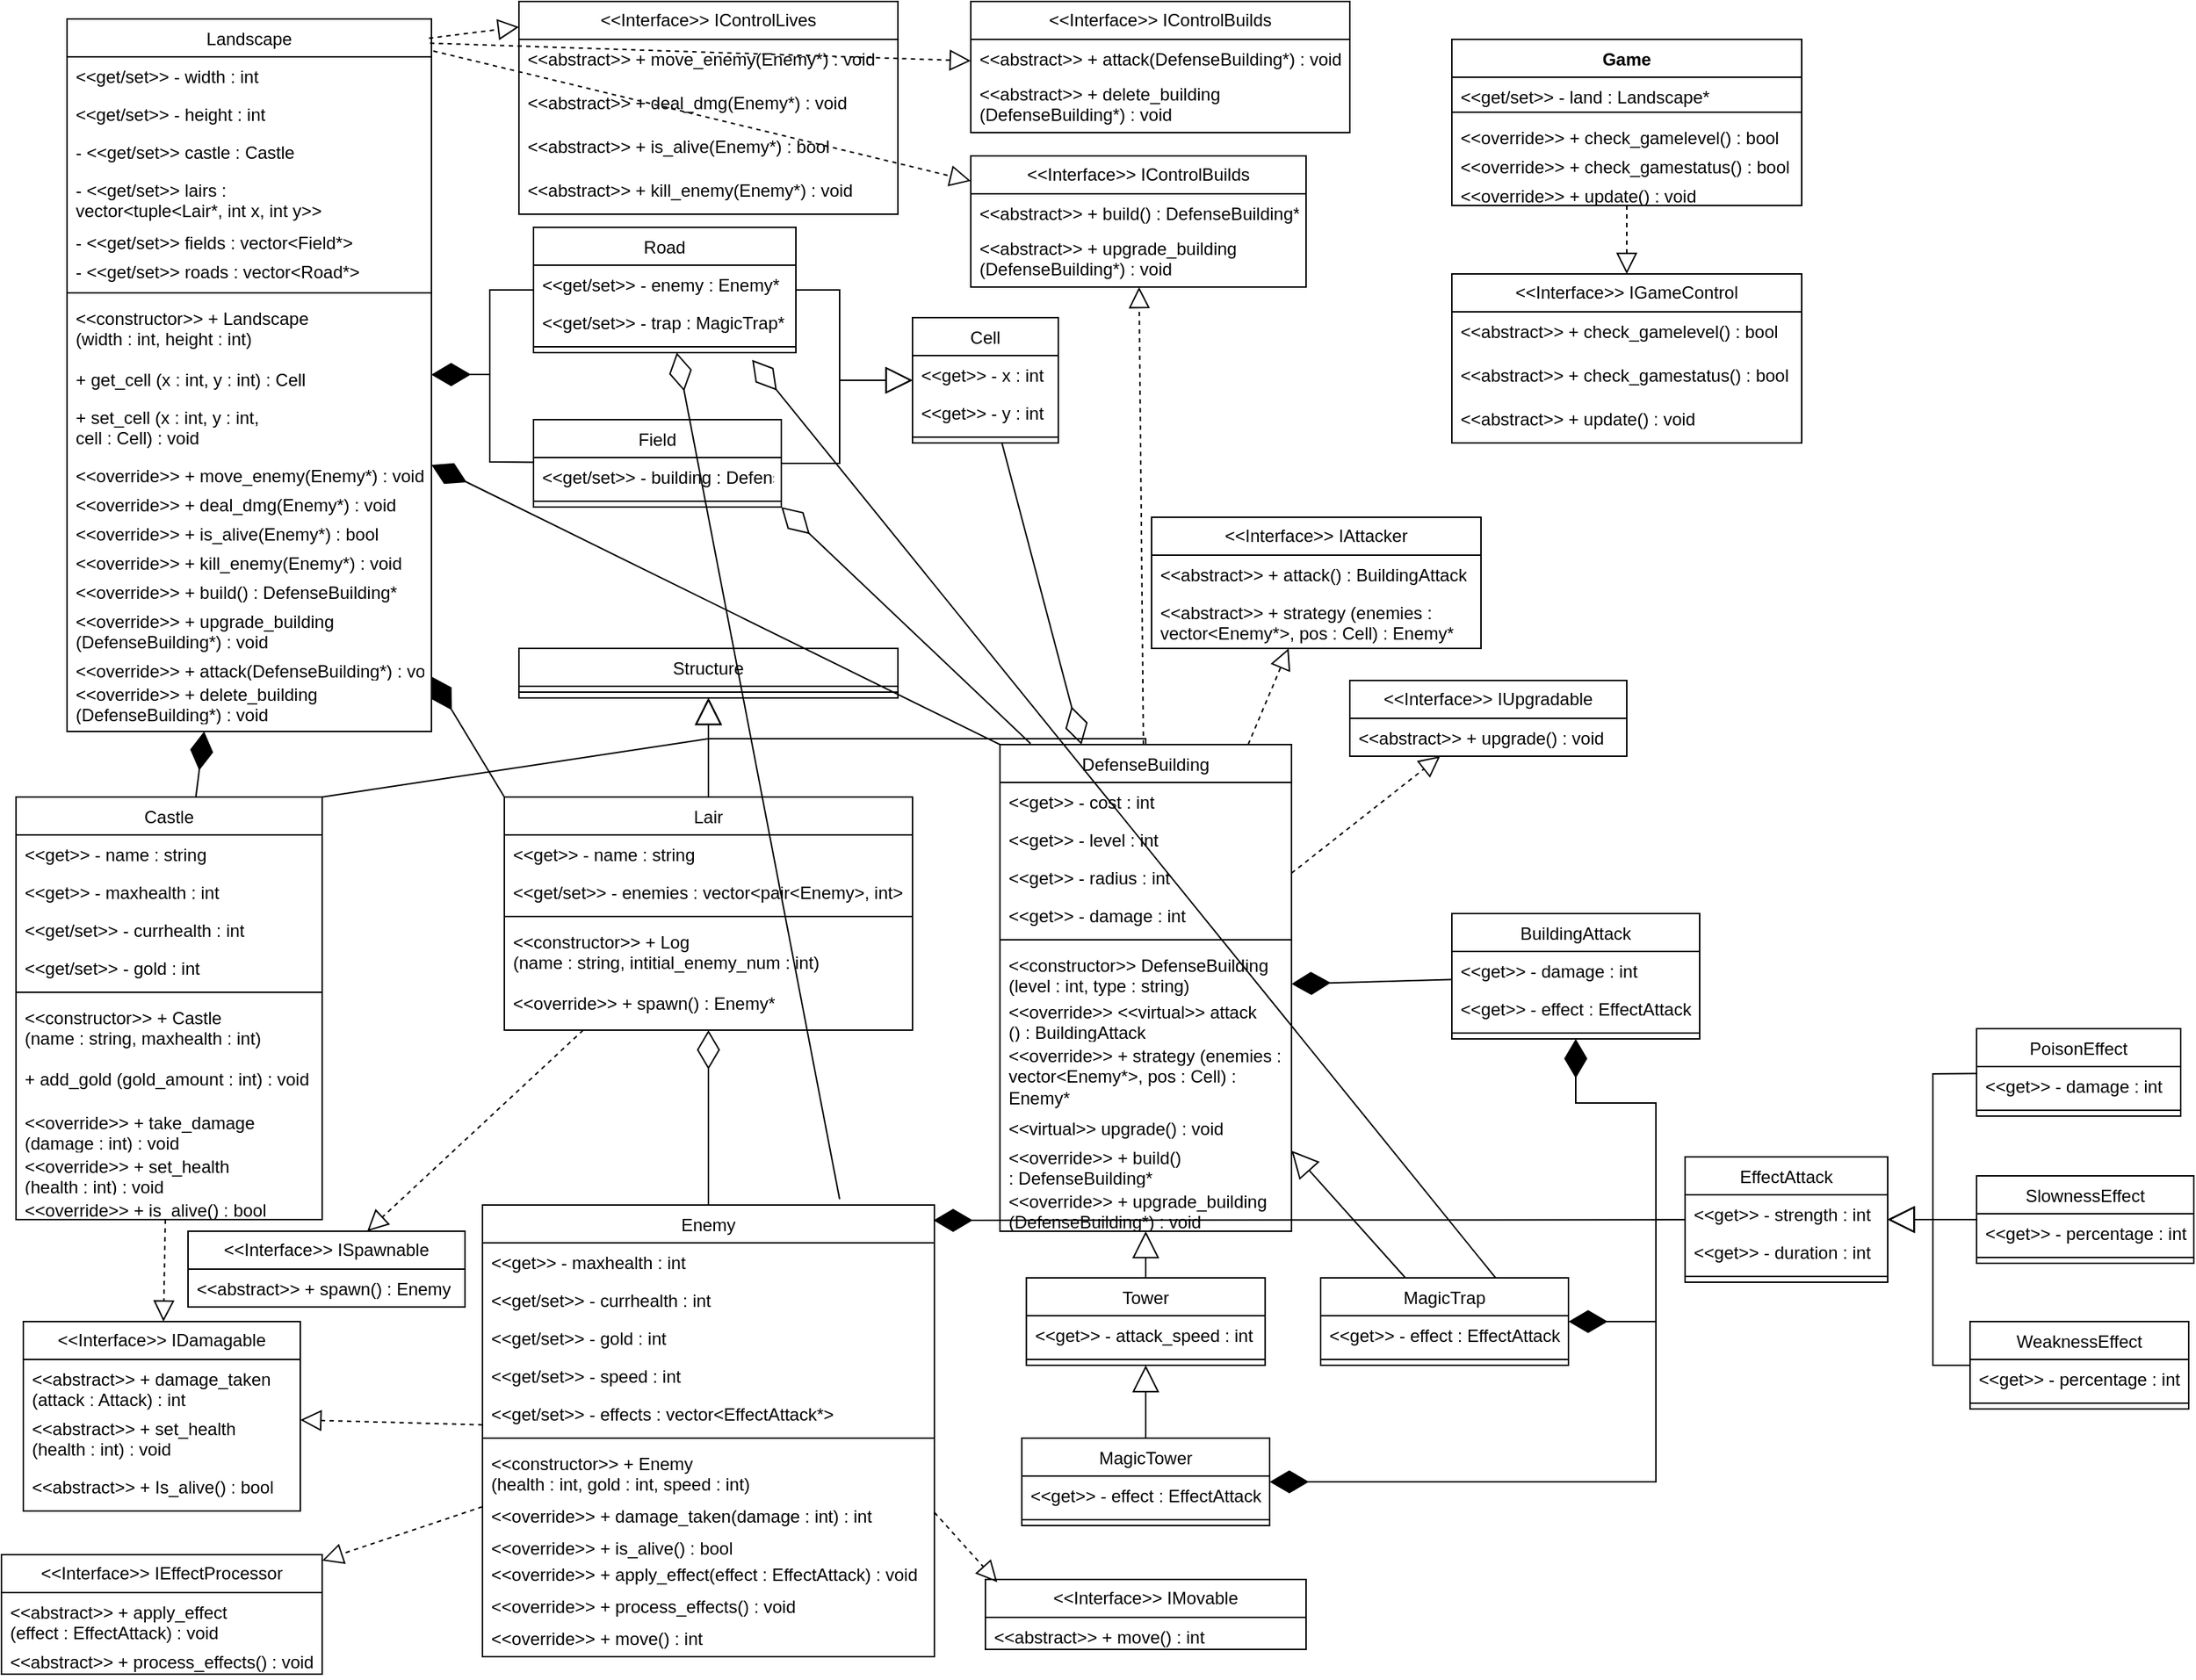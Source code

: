 <mxfile version="24.9.1">
  <diagram id="C5RBs43oDa-KdzZeNtuy" name="Page-1">
    <mxGraphModel dx="712" dy="384" grid="1" gridSize="10" guides="1" tooltips="1" connect="1" arrows="1" fold="1" page="1" pageScale="1" pageWidth="827" pageHeight="1169" math="0" shadow="0">
      <root>
        <mxCell id="WIyWlLk6GJQsqaUBKTNV-0" />
        <mxCell id="WIyWlLk6GJQsqaUBKTNV-1" parent="WIyWlLk6GJQsqaUBKTNV-0" />
        <mxCell id="zkfFHV4jXpPFQw0GAbJ--17" value="Castle" style="swimlane;fontStyle=0;align=center;verticalAlign=top;childLayout=stackLayout;horizontal=1;startSize=26;horizontalStack=0;resizeParent=1;resizeLast=0;collapsible=1;marginBottom=0;rounded=0;shadow=0;strokeWidth=1;" parent="WIyWlLk6GJQsqaUBKTNV-1" vertex="1">
          <mxGeometry x="15" y="560" width="210" height="290" as="geometry">
            <mxRectangle x="120" y="90" width="160" height="26" as="alternateBounds" />
          </mxGeometry>
        </mxCell>
        <mxCell id="zkfFHV4jXpPFQw0GAbJ--18" value="&lt;&lt;get&gt;&gt; - name : string" style="text;align=left;verticalAlign=top;spacingLeft=4;spacingRight=4;overflow=hidden;rotatable=0;points=[[0,0.5],[1,0.5]];portConstraint=eastwest;" parent="zkfFHV4jXpPFQw0GAbJ--17" vertex="1">
          <mxGeometry y="26" width="210" height="26" as="geometry" />
        </mxCell>
        <mxCell id="zkfFHV4jXpPFQw0GAbJ--19" value="&lt;&lt;get&gt;&gt; - maxhealth : int" style="text;align=left;verticalAlign=top;spacingLeft=4;spacingRight=4;overflow=hidden;rotatable=0;points=[[0,0.5],[1,0.5]];portConstraint=eastwest;rounded=0;shadow=0;html=0;" parent="zkfFHV4jXpPFQw0GAbJ--17" vertex="1">
          <mxGeometry y="52" width="210" height="26" as="geometry" />
        </mxCell>
        <mxCell id="zkfFHV4jXpPFQw0GAbJ--20" value="&lt;&lt;get/set&gt;&gt; - currhealth : int" style="text;align=left;verticalAlign=top;spacingLeft=4;spacingRight=4;overflow=hidden;rotatable=0;points=[[0,0.5],[1,0.5]];portConstraint=eastwest;rounded=0;shadow=0;html=0;" parent="zkfFHV4jXpPFQw0GAbJ--17" vertex="1">
          <mxGeometry y="78" width="210" height="26" as="geometry" />
        </mxCell>
        <mxCell id="zkfFHV4jXpPFQw0GAbJ--21" value="&lt;&lt;get/set&gt;&gt; - gold : int" style="text;align=left;verticalAlign=top;spacingLeft=4;spacingRight=4;overflow=hidden;rotatable=0;points=[[0,0.5],[1,0.5]];portConstraint=eastwest;rounded=0;shadow=0;html=0;" parent="zkfFHV4jXpPFQw0GAbJ--17" vertex="1">
          <mxGeometry y="104" width="210" height="26" as="geometry" />
        </mxCell>
        <mxCell id="zkfFHV4jXpPFQw0GAbJ--23" value="" style="line;html=1;strokeWidth=1;align=left;verticalAlign=middle;spacingTop=-1;spacingLeft=3;spacingRight=3;rotatable=0;labelPosition=right;points=[];portConstraint=eastwest;" parent="zkfFHV4jXpPFQw0GAbJ--17" vertex="1">
          <mxGeometry y="130" width="210" height="8" as="geometry" />
        </mxCell>
        <mxCell id="zkfFHV4jXpPFQw0GAbJ--24" value="&lt;&lt;constructor&gt;&gt; + Castle&#xa;(name : string, maxhealth : int)" style="text;align=left;verticalAlign=top;spacingLeft=4;spacingRight=4;overflow=hidden;rotatable=0;points=[[0,0.5],[1,0.5]];portConstraint=eastwest;" parent="zkfFHV4jXpPFQw0GAbJ--17" vertex="1">
          <mxGeometry y="138" width="210" height="42" as="geometry" />
        </mxCell>
        <mxCell id="W0jNs9O2TOQ4a_ql5iiP-1" value="+ add_gold (gold_amount : int) : void" style="text;align=left;verticalAlign=top;spacingLeft=4;spacingRight=4;overflow=hidden;rotatable=0;points=[[0,0.5],[1,0.5]];portConstraint=eastwest;" parent="zkfFHV4jXpPFQw0GAbJ--17" vertex="1">
          <mxGeometry y="180" width="210" height="30" as="geometry" />
        </mxCell>
        <mxCell id="zkfFHV4jXpPFQw0GAbJ--25" value="&lt;&lt;override&gt;&gt; + take_damage&#xa;(damage : int) : void" style="text;align=left;verticalAlign=top;spacingLeft=4;spacingRight=4;overflow=hidden;rotatable=0;points=[[0,0.5],[1,0.5]];portConstraint=eastwest;" parent="zkfFHV4jXpPFQw0GAbJ--17" vertex="1">
          <mxGeometry y="210" width="210" height="30" as="geometry" />
        </mxCell>
        <mxCell id="C4AtdcK9_WgsNPva_Qmr-19" value="&amp;lt;&amp;lt;override&amp;gt;&amp;gt; + set_health&lt;div&gt;(health : int) : void&lt;/div&gt;" style="text;strokeColor=none;fillColor=none;align=left;verticalAlign=top;spacingLeft=4;spacingRight=4;overflow=hidden;rotatable=0;points=[[0,0.5],[1,0.5]];portConstraint=eastwest;whiteSpace=wrap;html=1;" vertex="1" parent="zkfFHV4jXpPFQw0GAbJ--17">
          <mxGeometry y="240" width="210" height="30" as="geometry" />
        </mxCell>
        <mxCell id="W0jNs9O2TOQ4a_ql5iiP-240" value="&lt;&lt;override&gt;&gt; + is_alive() : bool" style="text;align=left;verticalAlign=top;spacingLeft=4;spacingRight=4;overflow=hidden;rotatable=0;points=[[0,0.5],[1,0.5]];portConstraint=eastwest;" parent="zkfFHV4jXpPFQw0GAbJ--17" vertex="1">
          <mxGeometry y="270" width="210" height="20" as="geometry" />
        </mxCell>
        <mxCell id="W0jNs9O2TOQ4a_ql5iiP-2" value="Landscape" style="swimlane;fontStyle=0;align=center;verticalAlign=top;childLayout=stackLayout;horizontal=1;startSize=26;horizontalStack=0;resizeParent=1;resizeLast=0;collapsible=1;marginBottom=0;rounded=0;shadow=0;strokeWidth=1;" parent="WIyWlLk6GJQsqaUBKTNV-1" vertex="1">
          <mxGeometry x="50" y="26" width="250" height="489" as="geometry">
            <mxRectangle x="120" y="90" width="160" height="26" as="alternateBounds" />
          </mxGeometry>
        </mxCell>
        <mxCell id="W0jNs9O2TOQ4a_ql5iiP-3" value="&lt;&lt;get/set&gt;&gt; - width : int" style="text;align=left;verticalAlign=top;spacingLeft=4;spacingRight=4;overflow=hidden;rotatable=0;points=[[0,0.5],[1,0.5]];portConstraint=eastwest;" parent="W0jNs9O2TOQ4a_ql5iiP-2" vertex="1">
          <mxGeometry y="26" width="250" height="26" as="geometry" />
        </mxCell>
        <mxCell id="W0jNs9O2TOQ4a_ql5iiP-4" value="&lt;&lt;get/set&gt;&gt; - height : int" style="text;align=left;verticalAlign=top;spacingLeft=4;spacingRight=4;overflow=hidden;rotatable=0;points=[[0,0.5],[1,0.5]];portConstraint=eastwest;rounded=0;shadow=0;html=0;" parent="W0jNs9O2TOQ4a_ql5iiP-2" vertex="1">
          <mxGeometry y="52" width="250" height="26" as="geometry" />
        </mxCell>
        <mxCell id="W0jNs9O2TOQ4a_ql5iiP-78" value="- &lt;&lt;get/set&gt;&gt; castle : Castle" style="text;align=left;verticalAlign=top;spacingLeft=4;spacingRight=4;overflow=hidden;rotatable=0;points=[[0,0.5],[1,0.5]];portConstraint=eastwest;rounded=0;shadow=0;html=0;" parent="W0jNs9O2TOQ4a_ql5iiP-2" vertex="1">
          <mxGeometry y="78" width="250" height="26" as="geometry" />
        </mxCell>
        <mxCell id="W0jNs9O2TOQ4a_ql5iiP-79" value="- &lt;&lt;get/set&gt;&gt; lairs :&#xa;vector&lt;tuple&lt;Lair*, int x, int y&gt;&gt;" style="text;align=left;verticalAlign=top;spacingLeft=4;spacingRight=4;overflow=hidden;rotatable=0;points=[[0,0.5],[1,0.5]];portConstraint=eastwest;rounded=0;shadow=0;html=0;" parent="W0jNs9O2TOQ4a_ql5iiP-2" vertex="1">
          <mxGeometry y="104" width="250" height="36" as="geometry" />
        </mxCell>
        <mxCell id="W0jNs9O2TOQ4a_ql5iiP-81" value="- &lt;&lt;get/set&gt;&gt; fields : vector&lt;Field*&gt;" style="text;align=left;verticalAlign=top;spacingLeft=4;spacingRight=4;overflow=hidden;rotatable=0;points=[[0,0.5],[1,0.5]];portConstraint=eastwest;rounded=0;shadow=0;html=0;" parent="W0jNs9O2TOQ4a_ql5iiP-2" vertex="1">
          <mxGeometry y="140" width="250" height="20" as="geometry" />
        </mxCell>
        <mxCell id="W0jNs9O2TOQ4a_ql5iiP-80" value="- &lt;&lt;get/set&gt;&gt; roads : vector&lt;Road*&gt;" style="text;align=left;verticalAlign=top;spacingLeft=4;spacingRight=4;overflow=hidden;rotatable=0;points=[[0,0.5],[1,0.5]];portConstraint=eastwest;rounded=0;shadow=0;html=0;" parent="W0jNs9O2TOQ4a_ql5iiP-2" vertex="1">
          <mxGeometry y="160" width="250" height="24" as="geometry" />
        </mxCell>
        <mxCell id="W0jNs9O2TOQ4a_ql5iiP-7" value="" style="line;html=1;strokeWidth=1;align=left;verticalAlign=middle;spacingTop=-1;spacingLeft=3;spacingRight=3;rotatable=0;labelPosition=right;points=[];portConstraint=eastwest;" parent="W0jNs9O2TOQ4a_ql5iiP-2" vertex="1">
          <mxGeometry y="184" width="250" height="8" as="geometry" />
        </mxCell>
        <mxCell id="W0jNs9O2TOQ4a_ql5iiP-8" value="&lt;&lt;constructor&gt;&gt; + Landscape&#xa;(width : int, height : int)" style="text;align=left;verticalAlign=top;spacingLeft=4;spacingRight=4;overflow=hidden;rotatable=0;points=[[0,0.5],[1,0.5]];portConstraint=eastwest;" parent="W0jNs9O2TOQ4a_ql5iiP-2" vertex="1">
          <mxGeometry y="192" width="250" height="42" as="geometry" />
        </mxCell>
        <mxCell id="W0jNs9O2TOQ4a_ql5iiP-9" value="+ get_cell (x : int, y : int) : Cell" style="text;align=left;verticalAlign=top;spacingLeft=4;spacingRight=4;overflow=hidden;rotatable=0;points=[[0,0.5],[1,0.5]];portConstraint=eastwest;" parent="W0jNs9O2TOQ4a_ql5iiP-2" vertex="1">
          <mxGeometry y="234" width="250" height="26" as="geometry" />
        </mxCell>
        <mxCell id="W0jNs9O2TOQ4a_ql5iiP-10" value="+ set_cell (x : int, y : int,&#xa;cell : Cell) : void" style="text;align=left;verticalAlign=top;spacingLeft=4;spacingRight=4;overflow=hidden;rotatable=0;points=[[0,0.5],[1,0.5]];portConstraint=eastwest;" parent="W0jNs9O2TOQ4a_ql5iiP-2" vertex="1">
          <mxGeometry y="260" width="250" height="40" as="geometry" />
        </mxCell>
        <mxCell id="W0jNs9O2TOQ4a_ql5iiP-294" value="&lt;&lt;override&gt;&gt; + move_enemy(Enemy*) : void" style="text;align=left;verticalAlign=top;spacingLeft=4;spacingRight=4;overflow=hidden;rotatable=0;points=[[0,0.5],[1,0.5]];portConstraint=eastwest;" parent="W0jNs9O2TOQ4a_ql5iiP-2" vertex="1">
          <mxGeometry y="300" width="250" height="20" as="geometry" />
        </mxCell>
        <mxCell id="W0jNs9O2TOQ4a_ql5iiP-318" value="&lt;&lt;override&gt;&gt; + deal_dmg(Enemy*) : void" style="text;align=left;verticalAlign=top;spacingLeft=4;spacingRight=4;overflow=hidden;rotatable=0;points=[[0,0.5],[1,0.5]];portConstraint=eastwest;" parent="W0jNs9O2TOQ4a_ql5iiP-2" vertex="1">
          <mxGeometry y="320" width="250" height="20" as="geometry" />
        </mxCell>
        <mxCell id="C4AtdcK9_WgsNPva_Qmr-17" value="&lt;&lt;override&gt;&gt; + is_alive(Enemy*) : bool" style="text;align=left;verticalAlign=top;spacingLeft=4;spacingRight=4;overflow=hidden;rotatable=0;points=[[0,0.5],[1,0.5]];portConstraint=eastwest;" vertex="1" parent="W0jNs9O2TOQ4a_ql5iiP-2">
          <mxGeometry y="340" width="250" height="20" as="geometry" />
        </mxCell>
        <mxCell id="W0jNs9O2TOQ4a_ql5iiP-295" value="&lt;&lt;override&gt;&gt; + kill_enemy(Enemy*) : void" style="text;align=left;verticalAlign=top;spacingLeft=4;spacingRight=4;overflow=hidden;rotatable=0;points=[[0,0.5],[1,0.5]];portConstraint=eastwest;" parent="W0jNs9O2TOQ4a_ql5iiP-2" vertex="1">
          <mxGeometry y="360" width="250" height="20" as="geometry" />
        </mxCell>
        <mxCell id="W0jNs9O2TOQ4a_ql5iiP-314" value="&lt;&lt;override&gt;&gt; + build() : DefenseBuilding*" style="text;align=left;verticalAlign=top;spacingLeft=4;spacingRight=4;overflow=hidden;rotatable=0;points=[[0,0.5],[1,0.5]];portConstraint=eastwest;" parent="W0jNs9O2TOQ4a_ql5iiP-2" vertex="1">
          <mxGeometry y="380" width="250" height="20" as="geometry" />
        </mxCell>
        <mxCell id="W0jNs9O2TOQ4a_ql5iiP-315" value="&lt;&lt;override&gt;&gt; + upgrade_building&#xa;(DefenseBuilding*) : void" style="text;align=left;verticalAlign=top;spacingLeft=4;spacingRight=4;overflow=hidden;rotatable=0;points=[[0,0.5],[1,0.5]];portConstraint=eastwest;" parent="W0jNs9O2TOQ4a_ql5iiP-2" vertex="1">
          <mxGeometry y="400" width="250" height="34" as="geometry" />
        </mxCell>
        <mxCell id="W0jNs9O2TOQ4a_ql5iiP-324" value="&lt;&lt;override&gt;&gt; + attack(DefenseBuilding*) : void" style="text;align=left;verticalAlign=top;spacingLeft=4;spacingRight=4;overflow=hidden;rotatable=0;points=[[0,0.5],[1,0.5]];portConstraint=eastwest;" parent="W0jNs9O2TOQ4a_ql5iiP-2" vertex="1">
          <mxGeometry y="434" width="250" height="16" as="geometry" />
        </mxCell>
        <mxCell id="W0jNs9O2TOQ4a_ql5iiP-325" value="&lt;&lt;override&gt;&gt; + delete_building&#xa;(DefenseBuilding*) : void" style="text;align=left;verticalAlign=top;spacingLeft=4;spacingRight=4;overflow=hidden;rotatable=0;points=[[0,0.5],[1,0.5]];portConstraint=eastwest;" parent="W0jNs9O2TOQ4a_ql5iiP-2" vertex="1">
          <mxGeometry y="450" width="250" height="30" as="geometry" />
        </mxCell>
        <mxCell id="W0jNs9O2TOQ4a_ql5iiP-21" value="Cell" style="swimlane;fontStyle=0;align=center;verticalAlign=top;childLayout=stackLayout;horizontal=1;startSize=26;horizontalStack=0;resizeParent=1;resizeLast=0;collapsible=1;marginBottom=0;rounded=0;shadow=0;strokeWidth=1;" parent="WIyWlLk6GJQsqaUBKTNV-1" vertex="1">
          <mxGeometry x="630" y="231" width="100" height="86" as="geometry">
            <mxRectangle x="120" y="90" width="160" height="26" as="alternateBounds" />
          </mxGeometry>
        </mxCell>
        <mxCell id="W0jNs9O2TOQ4a_ql5iiP-22" value="&lt;&lt;get&gt;&gt; - x : int" style="text;align=left;verticalAlign=top;spacingLeft=4;spacingRight=4;overflow=hidden;rotatable=0;points=[[0,0.5],[1,0.5]];portConstraint=eastwest;" parent="W0jNs9O2TOQ4a_ql5iiP-21" vertex="1">
          <mxGeometry y="26" width="100" height="26" as="geometry" />
        </mxCell>
        <mxCell id="W0jNs9O2TOQ4a_ql5iiP-23" value="&lt;&lt;get&gt;&gt; - y : int" style="text;align=left;verticalAlign=top;spacingLeft=4;spacingRight=4;overflow=hidden;rotatable=0;points=[[0,0.5],[1,0.5]];portConstraint=eastwest;rounded=0;shadow=0;html=0;" parent="W0jNs9O2TOQ4a_ql5iiP-21" vertex="1">
          <mxGeometry y="52" width="100" height="26" as="geometry" />
        </mxCell>
        <mxCell id="W0jNs9O2TOQ4a_ql5iiP-26" value="" style="line;html=1;strokeWidth=1;align=left;verticalAlign=middle;spacingTop=-1;spacingLeft=3;spacingRight=3;rotatable=0;labelPosition=right;points=[];portConstraint=eastwest;" parent="W0jNs9O2TOQ4a_ql5iiP-21" vertex="1">
          <mxGeometry y="78" width="100" height="8" as="geometry" />
        </mxCell>
        <mxCell id="W0jNs9O2TOQ4a_ql5iiP-32" value="Lair" style="swimlane;fontStyle=0;align=center;verticalAlign=top;childLayout=stackLayout;horizontal=1;startSize=26;horizontalStack=0;resizeParent=1;resizeLast=0;collapsible=1;marginBottom=0;rounded=0;shadow=0;strokeWidth=1;" parent="WIyWlLk6GJQsqaUBKTNV-1" vertex="1">
          <mxGeometry x="350" y="560" width="280" height="160" as="geometry">
            <mxRectangle x="120" y="90" width="160" height="26" as="alternateBounds" />
          </mxGeometry>
        </mxCell>
        <mxCell id="W0jNs9O2TOQ4a_ql5iiP-33" value="&lt;&lt;get&gt;&gt; - name : string" style="text;align=left;verticalAlign=top;spacingLeft=4;spacingRight=4;overflow=hidden;rotatable=0;points=[[0,0.5],[1,0.5]];portConstraint=eastwest;" parent="W0jNs9O2TOQ4a_ql5iiP-32" vertex="1">
          <mxGeometry y="26" width="280" height="26" as="geometry" />
        </mxCell>
        <mxCell id="W0jNs9O2TOQ4a_ql5iiP-34" value="&lt;&lt;get/set&gt;&gt; - enemies : vector&lt;pair&lt;Enemy&gt;, int&gt;" style="text;align=left;verticalAlign=top;spacingLeft=4;spacingRight=4;overflow=hidden;rotatable=0;points=[[0,0.5],[1,0.5]];portConstraint=eastwest;rounded=0;shadow=0;html=0;" parent="W0jNs9O2TOQ4a_ql5iiP-32" vertex="1">
          <mxGeometry y="52" width="280" height="26" as="geometry" />
        </mxCell>
        <mxCell id="W0jNs9O2TOQ4a_ql5iiP-37" value="" style="line;html=1;strokeWidth=1;align=left;verticalAlign=middle;spacingTop=-1;spacingLeft=3;spacingRight=3;rotatable=0;labelPosition=right;points=[];portConstraint=eastwest;" parent="W0jNs9O2TOQ4a_ql5iiP-32" vertex="1">
          <mxGeometry y="78" width="280" height="8" as="geometry" />
        </mxCell>
        <mxCell id="W0jNs9O2TOQ4a_ql5iiP-38" value="&lt;&lt;constructor&gt;&gt; + Log&#xa;(name : string, intitial_enemy_num : int)" style="text;align=left;verticalAlign=top;spacingLeft=4;spacingRight=4;overflow=hidden;rotatable=0;points=[[0,0.5],[1,0.5]];portConstraint=eastwest;" parent="W0jNs9O2TOQ4a_ql5iiP-32" vertex="1">
          <mxGeometry y="86" width="280" height="42" as="geometry" />
        </mxCell>
        <mxCell id="W0jNs9O2TOQ4a_ql5iiP-39" value="&lt;&lt;override&gt;&gt; + spawn() : Enemy*" style="text;align=left;verticalAlign=top;spacingLeft=4;spacingRight=4;overflow=hidden;rotatable=0;points=[[0,0.5],[1,0.5]];portConstraint=eastwest;" parent="W0jNs9O2TOQ4a_ql5iiP-32" vertex="1">
          <mxGeometry y="128" width="280" height="22" as="geometry" />
        </mxCell>
        <mxCell id="W0jNs9O2TOQ4a_ql5iiP-41" value="DefenseBuilding" style="swimlane;fontStyle=0;align=center;verticalAlign=top;childLayout=stackLayout;horizontal=1;startSize=26;horizontalStack=0;resizeParent=1;resizeLast=0;collapsible=1;marginBottom=0;rounded=0;shadow=0;strokeWidth=1;" parent="WIyWlLk6GJQsqaUBKTNV-1" vertex="1">
          <mxGeometry x="690" y="524" width="200" height="334" as="geometry">
            <mxRectangle x="120" y="90" width="160" height="26" as="alternateBounds" />
          </mxGeometry>
        </mxCell>
        <mxCell id="W0jNs9O2TOQ4a_ql5iiP-43" value="&lt;&lt;get&gt;&gt; - cost : int" style="text;align=left;verticalAlign=top;spacingLeft=4;spacingRight=4;overflow=hidden;rotatable=0;points=[[0,0.5],[1,0.5]];portConstraint=eastwest;rounded=0;shadow=0;html=0;" parent="W0jNs9O2TOQ4a_ql5iiP-41" vertex="1">
          <mxGeometry y="26" width="200" height="26" as="geometry" />
        </mxCell>
        <mxCell id="W0jNs9O2TOQ4a_ql5iiP-44" value="&lt;&lt;get&gt;&gt; - level : int" style="text;align=left;verticalAlign=top;spacingLeft=4;spacingRight=4;overflow=hidden;rotatable=0;points=[[0,0.5],[1,0.5]];portConstraint=eastwest;rounded=0;shadow=0;html=0;" parent="W0jNs9O2TOQ4a_ql5iiP-41" vertex="1">
          <mxGeometry y="52" width="200" height="26" as="geometry" />
        </mxCell>
        <mxCell id="W0jNs9O2TOQ4a_ql5iiP-45" value="&lt;&lt;get&gt;&gt; - radius : int" style="text;align=left;verticalAlign=top;spacingLeft=4;spacingRight=4;overflow=hidden;rotatable=0;points=[[0,0.5],[1,0.5]];portConstraint=eastwest;rounded=0;shadow=0;html=0;" parent="W0jNs9O2TOQ4a_ql5iiP-41" vertex="1">
          <mxGeometry y="78" width="200" height="26" as="geometry" />
        </mxCell>
        <mxCell id="W0jNs9O2TOQ4a_ql5iiP-69" value="&lt;&lt;get&gt;&gt; - damage : int" style="text;align=left;verticalAlign=top;spacingLeft=4;spacingRight=4;overflow=hidden;rotatable=0;points=[[0,0.5],[1,0.5]];portConstraint=eastwest;rounded=0;shadow=0;html=0;" parent="W0jNs9O2TOQ4a_ql5iiP-41" vertex="1">
          <mxGeometry y="104" width="200" height="26" as="geometry" />
        </mxCell>
        <mxCell id="W0jNs9O2TOQ4a_ql5iiP-46" value="" style="line;html=1;strokeWidth=1;align=left;verticalAlign=middle;spacingTop=-1;spacingLeft=3;spacingRight=3;rotatable=0;labelPosition=right;points=[];portConstraint=eastwest;" parent="W0jNs9O2TOQ4a_ql5iiP-41" vertex="1">
          <mxGeometry y="130" width="200" height="8" as="geometry" />
        </mxCell>
        <mxCell id="W0jNs9O2TOQ4a_ql5iiP-98" value="&lt;&lt;constructor&gt;&gt; DefenseBuilding&#xa;(level : int, type : string)" style="text;align=left;verticalAlign=top;spacingLeft=4;spacingRight=4;overflow=hidden;rotatable=0;points=[[0,0.5],[1,0.5]];portConstraint=eastwest;rounded=0;shadow=0;html=0;" parent="W0jNs9O2TOQ4a_ql5iiP-41" vertex="1">
          <mxGeometry y="138" width="200" height="32" as="geometry" />
        </mxCell>
        <mxCell id="W0jNs9O2TOQ4a_ql5iiP-103" value="&lt;&lt;override&gt;&gt; &lt;&lt;virtual&gt;&gt; attack&#xa;() : BuildingAttack" style="text;align=left;verticalAlign=top;spacingLeft=4;spacingRight=4;overflow=hidden;rotatable=0;points=[[0,0.5],[1,0.5]];portConstraint=eastwest;rounded=0;shadow=0;html=0;" parent="W0jNs9O2TOQ4a_ql5iiP-41" vertex="1">
          <mxGeometry y="170" width="200" height="30" as="geometry" />
        </mxCell>
        <mxCell id="W0jNs9O2TOQ4a_ql5iiP-304" value="&amp;lt;&amp;lt;override&amp;gt;&amp;gt; + strategy&amp;nbsp;&lt;span style=&quot;background-color: initial;&quot;&gt;(enemies :&lt;/span&gt;&lt;div&gt;&lt;span style=&quot;background-color: initial;&quot;&gt;vector&amp;lt;Enemy*&amp;gt;, pos : Cell) : Enemy*&lt;/span&gt;&lt;/div&gt;" style="text;strokeColor=none;fillColor=none;align=left;verticalAlign=top;spacingLeft=4;spacingRight=4;overflow=hidden;rotatable=0;points=[[0,0.5],[1,0.5]];portConstraint=eastwest;whiteSpace=wrap;html=1;" parent="W0jNs9O2TOQ4a_ql5iiP-41" vertex="1">
          <mxGeometry y="200" width="200" height="50" as="geometry" />
        </mxCell>
        <mxCell id="W0jNs9O2TOQ4a_ql5iiP-135" value="&lt;&lt;virtual&gt;&gt; upgrade() : void" style="text;align=left;verticalAlign=top;spacingLeft=4;spacingRight=4;overflow=hidden;rotatable=0;points=[[0,0.5],[1,0.5]];portConstraint=eastwest;rounded=0;shadow=0;html=0;" parent="W0jNs9O2TOQ4a_ql5iiP-41" vertex="1">
          <mxGeometry y="250" width="200" height="20" as="geometry" />
        </mxCell>
        <mxCell id="W0jNs9O2TOQ4a_ql5iiP-311" value="&lt;&lt;override&gt;&gt; + build()&#xa;: DefenseBuilding*" style="text;align=left;verticalAlign=top;spacingLeft=4;spacingRight=4;overflow=hidden;rotatable=0;points=[[0,0.5],[1,0.5]];portConstraint=eastwest;" parent="W0jNs9O2TOQ4a_ql5iiP-41" vertex="1">
          <mxGeometry y="270" width="200" height="30" as="geometry" />
        </mxCell>
        <mxCell id="W0jNs9O2TOQ4a_ql5iiP-307" value="&lt;&lt;override&gt;&gt; + upgrade_building&#xa;(DefenseBuilding*) : void" style="text;align=left;verticalAlign=top;spacingLeft=4;spacingRight=4;overflow=hidden;rotatable=0;points=[[0,0.5],[1,0.5]];portConstraint=eastwest;" parent="W0jNs9O2TOQ4a_ql5iiP-41" vertex="1">
          <mxGeometry y="300" width="200" height="34" as="geometry" />
        </mxCell>
        <mxCell id="W0jNs9O2TOQ4a_ql5iiP-82" value="Structure" style="swimlane;fontStyle=0;align=center;verticalAlign=top;childLayout=stackLayout;horizontal=1;startSize=26;horizontalStack=0;resizeParent=1;resizeLast=0;collapsible=1;marginBottom=0;rounded=0;shadow=0;strokeWidth=1;" parent="WIyWlLk6GJQsqaUBKTNV-1" vertex="1">
          <mxGeometry x="360" y="458" width="260" height="34" as="geometry">
            <mxRectangle x="120" y="90" width="160" height="26" as="alternateBounds" />
          </mxGeometry>
        </mxCell>
        <mxCell id="W0jNs9O2TOQ4a_ql5iiP-85" value="" style="line;html=1;strokeWidth=1;align=left;verticalAlign=middle;spacingTop=-1;spacingLeft=3;spacingRight=3;rotatable=0;labelPosition=right;points=[];portConstraint=eastwest;" parent="W0jNs9O2TOQ4a_ql5iiP-82" vertex="1">
          <mxGeometry y="26" width="260" height="8" as="geometry" />
        </mxCell>
        <mxCell id="W0jNs9O2TOQ4a_ql5iiP-90" value="Field" style="swimlane;fontStyle=0;align=center;verticalAlign=top;childLayout=stackLayout;horizontal=1;startSize=26;horizontalStack=0;resizeParent=1;resizeLast=0;collapsible=1;marginBottom=0;rounded=0;shadow=0;strokeWidth=1;" parent="WIyWlLk6GJQsqaUBKTNV-1" vertex="1">
          <mxGeometry x="370" y="301" width="170" height="60" as="geometry">
            <mxRectangle x="120" y="90" width="160" height="26" as="alternateBounds" />
          </mxGeometry>
        </mxCell>
        <mxCell id="W0jNs9O2TOQ4a_ql5iiP-91" value="&lt;&lt;get/set&gt;&gt; - building : DefenseBuilding*" style="text;align=left;verticalAlign=top;spacingLeft=4;spacingRight=4;overflow=hidden;rotatable=0;points=[[0,0.5],[1,0.5]];portConstraint=eastwest;" parent="W0jNs9O2TOQ4a_ql5iiP-90" vertex="1">
          <mxGeometry y="26" width="170" height="26" as="geometry" />
        </mxCell>
        <mxCell id="W0jNs9O2TOQ4a_ql5iiP-93" value="" style="line;html=1;strokeWidth=1;align=left;verticalAlign=middle;spacingTop=-1;spacingLeft=3;spacingRight=3;rotatable=0;labelPosition=right;points=[];portConstraint=eastwest;" parent="W0jNs9O2TOQ4a_ql5iiP-90" vertex="1">
          <mxGeometry y="52" width="170" height="8" as="geometry" />
        </mxCell>
        <mxCell id="W0jNs9O2TOQ4a_ql5iiP-94" value="Road" style="swimlane;fontStyle=0;align=center;verticalAlign=top;childLayout=stackLayout;horizontal=1;startSize=26;horizontalStack=0;resizeParent=1;resizeLast=0;collapsible=1;marginBottom=0;rounded=0;shadow=0;strokeWidth=1;" parent="WIyWlLk6GJQsqaUBKTNV-1" vertex="1">
          <mxGeometry x="370" y="169" width="180" height="86" as="geometry">
            <mxRectangle x="120" y="90" width="160" height="26" as="alternateBounds" />
          </mxGeometry>
        </mxCell>
        <mxCell id="W0jNs9O2TOQ4a_ql5iiP-95" value="&lt;&lt;get/set&gt;&gt; - enemy : Enemy*" style="text;align=left;verticalAlign=top;spacingLeft=4;spacingRight=4;overflow=hidden;rotatable=0;points=[[0,0.5],[1,0.5]];portConstraint=eastwest;" parent="W0jNs9O2TOQ4a_ql5iiP-94" vertex="1">
          <mxGeometry y="26" width="180" height="26" as="geometry" />
        </mxCell>
        <mxCell id="W0jNs9O2TOQ4a_ql5iiP-97" value="&lt;&lt;get/set&gt;&gt; - trap : MagicTrap*" style="text;align=left;verticalAlign=top;spacingLeft=4;spacingRight=4;overflow=hidden;rotatable=0;points=[[0,0.5],[1,0.5]];portConstraint=eastwest;" parent="W0jNs9O2TOQ4a_ql5iiP-94" vertex="1">
          <mxGeometry y="52" width="180" height="26" as="geometry" />
        </mxCell>
        <mxCell id="W0jNs9O2TOQ4a_ql5iiP-96" value="" style="line;html=1;strokeWidth=1;align=left;verticalAlign=middle;spacingTop=-1;spacingLeft=3;spacingRight=3;rotatable=0;labelPosition=right;points=[];portConstraint=eastwest;" parent="W0jNs9O2TOQ4a_ql5iiP-94" vertex="1">
          <mxGeometry y="78" width="180" height="8" as="geometry" />
        </mxCell>
        <mxCell id="W0jNs9O2TOQ4a_ql5iiP-116" value="BuildingAttack" style="swimlane;fontStyle=0;align=center;verticalAlign=top;childLayout=stackLayout;horizontal=1;startSize=26;horizontalStack=0;resizeParent=1;resizeLast=0;collapsible=1;marginBottom=0;rounded=0;shadow=0;strokeWidth=1;" parent="WIyWlLk6GJQsqaUBKTNV-1" vertex="1">
          <mxGeometry x="1000" y="640" width="170" height="86" as="geometry">
            <mxRectangle x="120" y="90" width="160" height="26" as="alternateBounds" />
          </mxGeometry>
        </mxCell>
        <mxCell id="W0jNs9O2TOQ4a_ql5iiP-117" value="&lt;&lt;get&gt;&gt; - damage : int" style="text;align=left;verticalAlign=top;spacingLeft=4;spacingRight=4;overflow=hidden;rotatable=0;points=[[0,0.5],[1,0.5]];portConstraint=eastwest;" parent="W0jNs9O2TOQ4a_ql5iiP-116" vertex="1">
          <mxGeometry y="26" width="170" height="26" as="geometry" />
        </mxCell>
        <mxCell id="W0jNs9O2TOQ4a_ql5iiP-118" value="&lt;&lt;get&gt;&gt; - effect : EffectAttack" style="text;align=left;verticalAlign=top;spacingLeft=4;spacingRight=4;overflow=hidden;rotatable=0;points=[[0,0.5],[1,0.5]];portConstraint=eastwest;rounded=0;shadow=0;html=0;" parent="W0jNs9O2TOQ4a_ql5iiP-116" vertex="1">
          <mxGeometry y="52" width="170" height="26" as="geometry" />
        </mxCell>
        <mxCell id="W0jNs9O2TOQ4a_ql5iiP-119" value="" style="line;html=1;strokeWidth=1;align=left;verticalAlign=middle;spacingTop=-1;spacingLeft=3;spacingRight=3;rotatable=0;labelPosition=right;points=[];portConstraint=eastwest;" parent="W0jNs9O2TOQ4a_ql5iiP-116" vertex="1">
          <mxGeometry y="78" width="170" height="8" as="geometry" />
        </mxCell>
        <mxCell id="W0jNs9O2TOQ4a_ql5iiP-136" value="PoisonEffect" style="swimlane;fontStyle=0;align=center;verticalAlign=top;childLayout=stackLayout;horizontal=1;startSize=26;horizontalStack=0;resizeParent=1;resizeLast=0;collapsible=1;marginBottom=0;rounded=0;shadow=0;strokeWidth=1;" parent="WIyWlLk6GJQsqaUBKTNV-1" vertex="1">
          <mxGeometry x="1360" y="719" width="140" height="60" as="geometry">
            <mxRectangle x="120" y="90" width="160" height="26" as="alternateBounds" />
          </mxGeometry>
        </mxCell>
        <mxCell id="W0jNs9O2TOQ4a_ql5iiP-137" value="&lt;&lt;get&gt;&gt; - damage : int" style="text;align=left;verticalAlign=top;spacingLeft=4;spacingRight=4;overflow=hidden;rotatable=0;points=[[0,0.5],[1,0.5]];portConstraint=eastwest;" parent="W0jNs9O2TOQ4a_ql5iiP-136" vertex="1">
          <mxGeometry y="26" width="140" height="26" as="geometry" />
        </mxCell>
        <mxCell id="W0jNs9O2TOQ4a_ql5iiP-139" value="" style="line;html=1;strokeWidth=1;align=left;verticalAlign=middle;spacingTop=-1;spacingLeft=3;spacingRight=3;rotatable=0;labelPosition=right;points=[];portConstraint=eastwest;" parent="W0jNs9O2TOQ4a_ql5iiP-136" vertex="1">
          <mxGeometry y="52" width="140" height="8" as="geometry" />
        </mxCell>
        <mxCell id="W0jNs9O2TOQ4a_ql5iiP-148" value="EffectAttack" style="swimlane;fontStyle=0;align=center;verticalAlign=top;childLayout=stackLayout;horizontal=1;startSize=26;horizontalStack=0;resizeParent=1;resizeLast=0;collapsible=1;marginBottom=0;rounded=0;shadow=0;strokeWidth=1;" parent="WIyWlLk6GJQsqaUBKTNV-1" vertex="1">
          <mxGeometry x="1160" y="807" width="139" height="86" as="geometry">
            <mxRectangle x="120" y="90" width="160" height="26" as="alternateBounds" />
          </mxGeometry>
        </mxCell>
        <mxCell id="W0jNs9O2TOQ4a_ql5iiP-149" value="&lt;&lt;get&gt;&gt; - strength : int" style="text;align=left;verticalAlign=top;spacingLeft=4;spacingRight=4;overflow=hidden;rotatable=0;points=[[0,0.5],[1,0.5]];portConstraint=eastwest;" parent="W0jNs9O2TOQ4a_ql5iiP-148" vertex="1">
          <mxGeometry y="26" width="139" height="26" as="geometry" />
        </mxCell>
        <mxCell id="W0jNs9O2TOQ4a_ql5iiP-150" value="&lt;&lt;get&gt;&gt; - duration : int" style="text;align=left;verticalAlign=top;spacingLeft=4;spacingRight=4;overflow=hidden;rotatable=0;points=[[0,0.5],[1,0.5]];portConstraint=eastwest;rounded=0;shadow=0;html=0;" parent="W0jNs9O2TOQ4a_ql5iiP-148" vertex="1">
          <mxGeometry y="52" width="139" height="26" as="geometry" />
        </mxCell>
        <mxCell id="W0jNs9O2TOQ4a_ql5iiP-151" value="" style="line;html=1;strokeWidth=1;align=left;verticalAlign=middle;spacingTop=-1;spacingLeft=3;spacingRight=3;rotatable=0;labelPosition=right;points=[];portConstraint=eastwest;" parent="W0jNs9O2TOQ4a_ql5iiP-148" vertex="1">
          <mxGeometry y="78" width="139" height="8" as="geometry" />
        </mxCell>
        <mxCell id="W0jNs9O2TOQ4a_ql5iiP-152" value="WeaknessEffect" style="swimlane;fontStyle=0;align=center;verticalAlign=top;childLayout=stackLayout;horizontal=1;startSize=26;horizontalStack=0;resizeParent=1;resizeLast=0;collapsible=1;marginBottom=0;rounded=0;shadow=0;strokeWidth=1;" parent="WIyWlLk6GJQsqaUBKTNV-1" vertex="1">
          <mxGeometry x="1355.5" y="920" width="150" height="60" as="geometry">
            <mxRectangle x="120" y="90" width="160" height="26" as="alternateBounds" />
          </mxGeometry>
        </mxCell>
        <mxCell id="W0jNs9O2TOQ4a_ql5iiP-154" value="&lt;&lt;get&gt;&gt; - percentage : int" style="text;align=left;verticalAlign=top;spacingLeft=4;spacingRight=4;overflow=hidden;rotatable=0;points=[[0,0.5],[1,0.5]];portConstraint=eastwest;rounded=0;shadow=0;html=0;" parent="W0jNs9O2TOQ4a_ql5iiP-152" vertex="1">
          <mxGeometry y="26" width="150" height="26" as="geometry" />
        </mxCell>
        <mxCell id="W0jNs9O2TOQ4a_ql5iiP-155" value="" style="line;html=1;strokeWidth=1;align=left;verticalAlign=middle;spacingTop=-1;spacingLeft=3;spacingRight=3;rotatable=0;labelPosition=right;points=[];portConstraint=eastwest;" parent="W0jNs9O2TOQ4a_ql5iiP-152" vertex="1">
          <mxGeometry y="52" width="150" height="8" as="geometry" />
        </mxCell>
        <mxCell id="W0jNs9O2TOQ4a_ql5iiP-156" value="SlownessEffect" style="swimlane;fontStyle=0;align=center;verticalAlign=top;childLayout=stackLayout;horizontal=1;startSize=26;horizontalStack=0;resizeParent=1;resizeLast=0;collapsible=1;marginBottom=0;rounded=0;shadow=0;strokeWidth=1;" parent="WIyWlLk6GJQsqaUBKTNV-1" vertex="1">
          <mxGeometry x="1360" y="820" width="149" height="60" as="geometry">
            <mxRectangle x="120" y="90" width="160" height="26" as="alternateBounds" />
          </mxGeometry>
        </mxCell>
        <mxCell id="W0jNs9O2TOQ4a_ql5iiP-157" value="&lt;&lt;get&gt;&gt; - percentage : int" style="text;align=left;verticalAlign=top;spacingLeft=4;spacingRight=4;overflow=hidden;rotatable=0;points=[[0,0.5],[1,0.5]];portConstraint=eastwest;" parent="W0jNs9O2TOQ4a_ql5iiP-156" vertex="1">
          <mxGeometry y="26" width="149" height="26" as="geometry" />
        </mxCell>
        <mxCell id="W0jNs9O2TOQ4a_ql5iiP-159" value="" style="line;html=1;strokeWidth=1;align=left;verticalAlign=middle;spacingTop=-1;spacingLeft=3;spacingRight=3;rotatable=0;labelPosition=right;points=[];portConstraint=eastwest;" parent="W0jNs9O2TOQ4a_ql5iiP-156" vertex="1">
          <mxGeometry y="52" width="149" height="8" as="geometry" />
        </mxCell>
        <mxCell id="W0jNs9O2TOQ4a_ql5iiP-171" value="Extends" style="endArrow=block;endSize=16;endFill=0;html=1;rounded=0;fontColor=none;noLabel=1;" parent="WIyWlLk6GJQsqaUBKTNV-1" source="W0jNs9O2TOQ4a_ql5iiP-32" target="W0jNs9O2TOQ4a_ql5iiP-82" edge="1">
          <mxGeometry width="160" relative="1" as="geometry">
            <mxPoint x="160" y="480" as="sourcePoint" />
            <mxPoint x="320" y="480" as="targetPoint" />
          </mxGeometry>
        </mxCell>
        <mxCell id="W0jNs9O2TOQ4a_ql5iiP-173" value="Extends" style="endArrow=block;endSize=16;endFill=0;html=1;rounded=0;fontColor=none;noLabel=1;" parent="WIyWlLk6GJQsqaUBKTNV-1" source="W0jNs9O2TOQ4a_ql5iiP-41" target="W0jNs9O2TOQ4a_ql5iiP-82" edge="1">
          <mxGeometry width="160" relative="1" as="geometry">
            <mxPoint x="750" y="526" as="sourcePoint" />
            <mxPoint x="750" y="458" as="targetPoint" />
            <Array as="points">
              <mxPoint x="790" y="520" />
              <mxPoint x="490" y="520" />
            </Array>
          </mxGeometry>
        </mxCell>
        <mxCell id="W0jNs9O2TOQ4a_ql5iiP-175" value="Extends" style="endArrow=block;endSize=16;endFill=0;html=1;rounded=0;fontColor=none;noLabel=1;" parent="WIyWlLk6GJQsqaUBKTNV-1" source="W0jNs9O2TOQ4a_ql5iiP-94" target="W0jNs9O2TOQ4a_ql5iiP-21" edge="1">
          <mxGeometry width="160" relative="1" as="geometry">
            <mxPoint x="500" y="482" as="sourcePoint" />
            <mxPoint x="500" y="414" as="targetPoint" />
            <Array as="points">
              <mxPoint x="580" y="212" />
              <mxPoint x="580" y="274" />
            </Array>
          </mxGeometry>
        </mxCell>
        <mxCell id="W0jNs9O2TOQ4a_ql5iiP-180" value="" style="endArrow=diamondThin;endFill=1;endSize=24;html=1;rounded=0;" parent="WIyWlLk6GJQsqaUBKTNV-1" source="W0jNs9O2TOQ4a_ql5iiP-148" target="W0jNs9O2TOQ4a_ql5iiP-116" edge="1">
          <mxGeometry width="160" relative="1" as="geometry">
            <mxPoint x="980" y="750" as="sourcePoint" />
            <mxPoint x="1140" y="750" as="targetPoint" />
            <Array as="points">
              <mxPoint x="1140" y="850" />
              <mxPoint x="1140" y="770" />
              <mxPoint x="1085" y="770" />
            </Array>
          </mxGeometry>
        </mxCell>
        <mxCell id="W0jNs9O2TOQ4a_ql5iiP-186" value="" style="endArrow=diamondThin;endFill=1;endSize=24;html=1;rounded=0;" parent="WIyWlLk6GJQsqaUBKTNV-1" source="W0jNs9O2TOQ4a_ql5iiP-116" target="W0jNs9O2TOQ4a_ql5iiP-41" edge="1">
          <mxGeometry width="160" relative="1" as="geometry">
            <mxPoint x="1020" y="670" as="sourcePoint" />
            <mxPoint x="950" y="670" as="targetPoint" />
          </mxGeometry>
        </mxCell>
        <mxCell id="W0jNs9O2TOQ4a_ql5iiP-198" value="" style="endArrow=diamondThin;endFill=1;endSize=24;html=1;rounded=0;" parent="WIyWlLk6GJQsqaUBKTNV-1" source="W0jNs9O2TOQ4a_ql5iiP-148" target="W0jNs9O2TOQ4a_ql5iiP-209" edge="1">
          <mxGeometry width="160" relative="1" as="geometry">
            <mxPoint x="1191" y="800" as="sourcePoint" />
            <mxPoint x="1100" y="950" as="targetPoint" />
            <Array as="points">
              <mxPoint x="1140" y="850" />
              <mxPoint x="1140" y="920" />
            </Array>
          </mxGeometry>
        </mxCell>
        <mxCell id="W0jNs9O2TOQ4a_ql5iiP-199" value="Extends" style="endArrow=block;endSize=16;endFill=0;html=1;rounded=0;fontColor=none;noLabel=1;" parent="WIyWlLk6GJQsqaUBKTNV-1" source="W0jNs9O2TOQ4a_ql5iiP-156" target="W0jNs9O2TOQ4a_ql5iiP-148" edge="1">
          <mxGeometry width="160" relative="1" as="geometry">
            <mxPoint x="1270" y="1010" as="sourcePoint" />
            <mxPoint x="1270" y="910" as="targetPoint" />
          </mxGeometry>
        </mxCell>
        <mxCell id="W0jNs9O2TOQ4a_ql5iiP-202" value="Extends" style="endArrow=block;endSize=16;endFill=0;html=1;rounded=0;fontColor=none;noLabel=1;" parent="WIyWlLk6GJQsqaUBKTNV-1" source="W0jNs9O2TOQ4a_ql5iiP-152" target="W0jNs9O2TOQ4a_ql5iiP-148" edge="1">
          <mxGeometry width="160" relative="1" as="geometry">
            <mxPoint x="1331" y="930" as="sourcePoint" />
            <mxPoint x="1270" y="930" as="targetPoint" />
            <Array as="points">
              <mxPoint x="1330" y="950" />
              <mxPoint x="1330" y="850" />
            </Array>
          </mxGeometry>
        </mxCell>
        <mxCell id="W0jNs9O2TOQ4a_ql5iiP-203" value="Extends" style="endArrow=block;endSize=16;endFill=0;html=1;rounded=0;fontColor=none;noLabel=1;" parent="WIyWlLk6GJQsqaUBKTNV-1" source="W0jNs9O2TOQ4a_ql5iiP-136" target="W0jNs9O2TOQ4a_ql5iiP-148" edge="1">
          <mxGeometry width="160" relative="1" as="geometry">
            <mxPoint x="1327" y="810" as="sourcePoint" />
            <mxPoint x="1270" y="710" as="targetPoint" />
            <Array as="points">
              <mxPoint x="1330" y="750" />
              <mxPoint x="1330" y="850" />
            </Array>
          </mxGeometry>
        </mxCell>
        <mxCell id="W0jNs9O2TOQ4a_ql5iiP-206" value="Tower" style="swimlane;fontStyle=0;align=center;verticalAlign=top;childLayout=stackLayout;horizontal=1;startSize=26;horizontalStack=0;resizeParent=1;resizeLast=0;collapsible=1;marginBottom=0;rounded=0;shadow=0;strokeWidth=1;" parent="WIyWlLk6GJQsqaUBKTNV-1" vertex="1">
          <mxGeometry x="708.13" y="890" width="163.75" height="60" as="geometry">
            <mxRectangle x="120" y="90" width="160" height="26" as="alternateBounds" />
          </mxGeometry>
        </mxCell>
        <mxCell id="W0jNs9O2TOQ4a_ql5iiP-207" value="&lt;&lt;get&gt;&gt; - attack_speed : int" style="text;align=left;verticalAlign=top;spacingLeft=4;spacingRight=4;overflow=hidden;rotatable=0;points=[[0,0.5],[1,0.5]];portConstraint=eastwest;rounded=0;shadow=0;html=0;" parent="W0jNs9O2TOQ4a_ql5iiP-206" vertex="1">
          <mxGeometry y="26" width="163.75" height="26" as="geometry" />
        </mxCell>
        <mxCell id="W0jNs9O2TOQ4a_ql5iiP-208" value="" style="line;html=1;strokeWidth=1;align=left;verticalAlign=middle;spacingTop=-1;spacingLeft=3;spacingRight=3;rotatable=0;labelPosition=right;points=[];portConstraint=eastwest;" parent="W0jNs9O2TOQ4a_ql5iiP-206" vertex="1">
          <mxGeometry y="52" width="163.75" height="8" as="geometry" />
        </mxCell>
        <mxCell id="W0jNs9O2TOQ4a_ql5iiP-209" value="MagicTrap" style="swimlane;fontStyle=0;align=center;verticalAlign=top;childLayout=stackLayout;horizontal=1;startSize=26;horizontalStack=0;resizeParent=1;resizeLast=0;collapsible=1;marginBottom=0;rounded=0;shadow=0;strokeWidth=1;" parent="WIyWlLk6GJQsqaUBKTNV-1" vertex="1">
          <mxGeometry x="910" y="890" width="170" height="60" as="geometry">
            <mxRectangle x="120" y="90" width="160" height="26" as="alternateBounds" />
          </mxGeometry>
        </mxCell>
        <mxCell id="W0jNs9O2TOQ4a_ql5iiP-210" value="&lt;&lt;get&gt;&gt; - effect : EffectAttack" style="text;align=left;verticalAlign=top;spacingLeft=4;spacingRight=4;overflow=hidden;rotatable=0;points=[[0,0.5],[1,0.5]];portConstraint=eastwest;rounded=0;shadow=0;html=0;" parent="W0jNs9O2TOQ4a_ql5iiP-209" vertex="1">
          <mxGeometry y="26" width="170" height="26" as="geometry" />
        </mxCell>
        <mxCell id="W0jNs9O2TOQ4a_ql5iiP-211" value="" style="line;html=1;strokeWidth=1;align=left;verticalAlign=middle;spacingTop=-1;spacingLeft=3;spacingRight=3;rotatable=0;labelPosition=right;points=[];portConstraint=eastwest;" parent="W0jNs9O2TOQ4a_ql5iiP-209" vertex="1">
          <mxGeometry y="52" width="170" height="8" as="geometry" />
        </mxCell>
        <mxCell id="W0jNs9O2TOQ4a_ql5iiP-212" value="MagicTower" style="swimlane;fontStyle=0;align=center;verticalAlign=top;childLayout=stackLayout;horizontal=1;startSize=26;horizontalStack=0;resizeParent=1;resizeLast=0;collapsible=1;marginBottom=0;rounded=0;shadow=0;strokeWidth=1;" parent="WIyWlLk6GJQsqaUBKTNV-1" vertex="1">
          <mxGeometry x="705" y="1000" width="170" height="60" as="geometry">
            <mxRectangle x="120" y="90" width="160" height="26" as="alternateBounds" />
          </mxGeometry>
        </mxCell>
        <mxCell id="W0jNs9O2TOQ4a_ql5iiP-213" value="&lt;&lt;get&gt;&gt; - effect : EffectAttack" style="text;align=left;verticalAlign=top;spacingLeft=4;spacingRight=4;overflow=hidden;rotatable=0;points=[[0,0.5],[1,0.5]];portConstraint=eastwest;rounded=0;shadow=0;html=0;" parent="W0jNs9O2TOQ4a_ql5iiP-212" vertex="1">
          <mxGeometry y="26" width="170" height="26" as="geometry" />
        </mxCell>
        <mxCell id="W0jNs9O2TOQ4a_ql5iiP-214" value="" style="line;html=1;strokeWidth=1;align=left;verticalAlign=middle;spacingTop=-1;spacingLeft=3;spacingRight=3;rotatable=0;labelPosition=right;points=[];portConstraint=eastwest;" parent="W0jNs9O2TOQ4a_ql5iiP-212" vertex="1">
          <mxGeometry y="52" width="170" height="8" as="geometry" />
        </mxCell>
        <mxCell id="W0jNs9O2TOQ4a_ql5iiP-215" value="Extends" style="endArrow=block;endSize=16;endFill=0;html=1;rounded=0;fontColor=none;noLabel=1;" parent="WIyWlLk6GJQsqaUBKTNV-1" source="W0jNs9O2TOQ4a_ql5iiP-212" target="W0jNs9O2TOQ4a_ql5iiP-206" edge="1">
          <mxGeometry width="160" relative="1" as="geometry">
            <mxPoint x="1029.99" y="1080" as="sourcePoint" />
            <mxPoint x="1029.99" y="980" as="targetPoint" />
          </mxGeometry>
        </mxCell>
        <mxCell id="W0jNs9O2TOQ4a_ql5iiP-216" value="Extends" style="endArrow=block;endSize=16;endFill=0;html=1;rounded=0;fontColor=none;noLabel=1;" parent="WIyWlLk6GJQsqaUBKTNV-1" source="W0jNs9O2TOQ4a_ql5iiP-206" target="W0jNs9O2TOQ4a_ql5iiP-41" edge="1">
          <mxGeometry width="160" relative="1" as="geometry">
            <mxPoint x="885.56" y="884" as="sourcePoint" />
            <mxPoint x="870" y="865" as="targetPoint" />
          </mxGeometry>
        </mxCell>
        <mxCell id="W0jNs9O2TOQ4a_ql5iiP-217" value="Extends" style="endArrow=block;endSize=16;endFill=0;html=1;rounded=0;fontColor=none;noLabel=1;" parent="WIyWlLk6GJQsqaUBKTNV-1" source="W0jNs9O2TOQ4a_ql5iiP-209" target="W0jNs9O2TOQ4a_ql5iiP-41" edge="1">
          <mxGeometry width="160" relative="1" as="geometry">
            <mxPoint x="919.75" y="912" as="sourcePoint" />
            <mxPoint x="890" y="865" as="targetPoint" />
          </mxGeometry>
        </mxCell>
        <mxCell id="W0jNs9O2TOQ4a_ql5iiP-218" value="Enemy" style="swimlane;fontStyle=0;align=center;verticalAlign=top;childLayout=stackLayout;horizontal=1;startSize=26;horizontalStack=0;resizeParent=1;resizeLast=0;collapsible=1;marginBottom=0;rounded=0;shadow=0;strokeWidth=1;" parent="WIyWlLk6GJQsqaUBKTNV-1" vertex="1">
          <mxGeometry x="335" y="840" width="310" height="310" as="geometry">
            <mxRectangle x="120" y="90" width="160" height="26" as="alternateBounds" />
          </mxGeometry>
        </mxCell>
        <mxCell id="W0jNs9O2TOQ4a_ql5iiP-219" value="&lt;&lt;get&gt;&gt; - maxhealth : int" style="text;align=left;verticalAlign=top;spacingLeft=4;spacingRight=4;overflow=hidden;rotatable=0;points=[[0,0.5],[1,0.5]];portConstraint=eastwest;" parent="W0jNs9O2TOQ4a_ql5iiP-218" vertex="1">
          <mxGeometry y="26" width="310" height="26" as="geometry" />
        </mxCell>
        <mxCell id="W0jNs9O2TOQ4a_ql5iiP-225" value="&lt;&lt;get/set&gt;&gt; - currhealth : int" style="text;align=left;verticalAlign=top;spacingLeft=4;spacingRight=4;overflow=hidden;rotatable=0;points=[[0,0.5],[1,0.5]];portConstraint=eastwest;" parent="W0jNs9O2TOQ4a_ql5iiP-218" vertex="1">
          <mxGeometry y="52" width="310" height="26" as="geometry" />
        </mxCell>
        <mxCell id="W0jNs9O2TOQ4a_ql5iiP-226" value="&lt;&lt;get/set&gt;&gt; - gold : int" style="text;align=left;verticalAlign=top;spacingLeft=4;spacingRight=4;overflow=hidden;rotatable=0;points=[[0,0.5],[1,0.5]];portConstraint=eastwest;" parent="W0jNs9O2TOQ4a_ql5iiP-218" vertex="1">
          <mxGeometry y="78" width="310" height="26" as="geometry" />
        </mxCell>
        <mxCell id="W0jNs9O2TOQ4a_ql5iiP-227" value="&lt;&lt;get/set&gt;&gt; - speed : int" style="text;align=left;verticalAlign=top;spacingLeft=4;spacingRight=4;overflow=hidden;rotatable=0;points=[[0,0.5],[1,0.5]];portConstraint=eastwest;" parent="W0jNs9O2TOQ4a_ql5iiP-218" vertex="1">
          <mxGeometry y="104" width="310" height="26" as="geometry" />
        </mxCell>
        <mxCell id="W0jNs9O2TOQ4a_ql5iiP-220" value="&lt;&lt;get/set&gt;&gt; - effects : vector&lt;EffectAttack*&gt;" style="text;align=left;verticalAlign=top;spacingLeft=4;spacingRight=4;overflow=hidden;rotatable=0;points=[[0,0.5],[1,0.5]];portConstraint=eastwest;rounded=0;shadow=0;html=0;" parent="W0jNs9O2TOQ4a_ql5iiP-218" vertex="1">
          <mxGeometry y="130" width="310" height="26" as="geometry" />
        </mxCell>
        <mxCell id="W0jNs9O2TOQ4a_ql5iiP-221" value="" style="line;html=1;strokeWidth=1;align=left;verticalAlign=middle;spacingTop=-1;spacingLeft=3;spacingRight=3;rotatable=0;labelPosition=right;points=[];portConstraint=eastwest;" parent="W0jNs9O2TOQ4a_ql5iiP-218" vertex="1">
          <mxGeometry y="156" width="310" height="8" as="geometry" />
        </mxCell>
        <mxCell id="W0jNs9O2TOQ4a_ql5iiP-222" value="&lt;&lt;constructor&gt;&gt; + Enemy&#xa;(health : int, gold : int, speed : int)" style="text;align=left;verticalAlign=top;spacingLeft=4;spacingRight=4;overflow=hidden;rotatable=0;points=[[0,0.5],[1,0.5]];portConstraint=eastwest;" parent="W0jNs9O2TOQ4a_ql5iiP-218" vertex="1">
          <mxGeometry y="164" width="310" height="36" as="geometry" />
        </mxCell>
        <mxCell id="W0jNs9O2TOQ4a_ql5iiP-223" value="&lt;&lt;override&gt;&gt; + damage_taken(damage : int) : int" style="text;align=left;verticalAlign=top;spacingLeft=4;spacingRight=4;overflow=hidden;rotatable=0;points=[[0,0.5],[1,0.5]];portConstraint=eastwest;" parent="W0jNs9O2TOQ4a_ql5iiP-218" vertex="1">
          <mxGeometry y="200" width="310" height="22" as="geometry" />
        </mxCell>
        <mxCell id="W0jNs9O2TOQ4a_ql5iiP-231" value="&lt;&lt;override&gt;&gt; + is_alive() : bool" style="text;align=left;verticalAlign=top;spacingLeft=4;spacingRight=4;overflow=hidden;rotatable=0;points=[[0,0.5],[1,0.5]];portConstraint=eastwest;" parent="W0jNs9O2TOQ4a_ql5iiP-218" vertex="1">
          <mxGeometry y="222" width="310" height="18" as="geometry" />
        </mxCell>
        <mxCell id="W0jNs9O2TOQ4a_ql5iiP-228" value="&lt;&lt;override&gt;&gt; + apply_effect(effect : EffectAttack) : void" style="text;align=left;verticalAlign=top;spacingLeft=4;spacingRight=4;overflow=hidden;rotatable=0;points=[[0,0.5],[1,0.5]];portConstraint=eastwest;" parent="W0jNs9O2TOQ4a_ql5iiP-218" vertex="1">
          <mxGeometry y="240" width="310" height="22" as="geometry" />
        </mxCell>
        <mxCell id="W0jNs9O2TOQ4a_ql5iiP-229" value="&lt;&lt;override&gt;&gt; + process_effects() : void" style="text;align=left;verticalAlign=top;spacingLeft=4;spacingRight=4;overflow=hidden;rotatable=0;points=[[0,0.5],[1,0.5]];portConstraint=eastwest;" parent="W0jNs9O2TOQ4a_ql5iiP-218" vertex="1">
          <mxGeometry y="262" width="310" height="22" as="geometry" />
        </mxCell>
        <mxCell id="C4AtdcK9_WgsNPva_Qmr-9" value="&lt;&lt;override&gt;&gt; + move() : int" style="text;align=left;verticalAlign=top;spacingLeft=4;spacingRight=4;overflow=hidden;rotatable=0;points=[[0,0.5],[1,0.5]];portConstraint=eastwest;" vertex="1" parent="W0jNs9O2TOQ4a_ql5iiP-218">
          <mxGeometry y="284" width="310" height="22" as="geometry" />
        </mxCell>
        <mxCell id="W0jNs9O2TOQ4a_ql5iiP-236" value="" style="endArrow=diamondThin;endFill=0;endSize=24;html=1;rounded=0;" parent="WIyWlLk6GJQsqaUBKTNV-1" source="W0jNs9O2TOQ4a_ql5iiP-218" target="W0jNs9O2TOQ4a_ql5iiP-32" edge="1">
          <mxGeometry width="160" relative="1" as="geometry">
            <mxPoint x="430" y="790" as="sourcePoint" />
            <mxPoint x="590" y="790" as="targetPoint" />
          </mxGeometry>
        </mxCell>
        <mxCell id="W0jNs9O2TOQ4a_ql5iiP-237" value="" style="endArrow=diamondThin;endFill=1;endSize=24;html=1;rounded=0;" parent="WIyWlLk6GJQsqaUBKTNV-1" source="W0jNs9O2TOQ4a_ql5iiP-90" target="W0jNs9O2TOQ4a_ql5iiP-2" edge="1">
          <mxGeometry width="160" relative="1" as="geometry">
            <mxPoint x="600" y="240" as="sourcePoint" />
            <mxPoint x="760" y="240" as="targetPoint" />
            <Array as="points">
              <mxPoint x="340" y="330" />
              <mxPoint x="340" y="270" />
            </Array>
          </mxGeometry>
        </mxCell>
        <mxCell id="W0jNs9O2TOQ4a_ql5iiP-238" value="" style="endArrow=diamondThin;endFill=1;endSize=24;html=1;rounded=0;" parent="WIyWlLk6GJQsqaUBKTNV-1" source="zkfFHV4jXpPFQw0GAbJ--17" target="W0jNs9O2TOQ4a_ql5iiP-2" edge="1">
          <mxGeometry width="160" relative="1" as="geometry">
            <mxPoint x="330" y="430" as="sourcePoint" />
            <mxPoint x="490" y="430" as="targetPoint" />
          </mxGeometry>
        </mxCell>
        <mxCell id="W0jNs9O2TOQ4a_ql5iiP-239" value="" style="endArrow=diamondThin;endFill=1;endSize=24;html=1;rounded=0;entryX=0.998;entryY=0.034;entryDx=0;entryDy=0;entryPerimeter=0;" parent="WIyWlLk6GJQsqaUBKTNV-1" source="W0jNs9O2TOQ4a_ql5iiP-148" target="W0jNs9O2TOQ4a_ql5iiP-218" edge="1">
          <mxGeometry width="160" relative="1" as="geometry">
            <mxPoint x="990" y="810" as="sourcePoint" />
            <mxPoint x="650" y="850" as="targetPoint" />
          </mxGeometry>
        </mxCell>
        <mxCell id="W0jNs9O2TOQ4a_ql5iiP-247" value="&amp;lt;&amp;lt;Interface&amp;gt;&amp;gt; ISpawnable" style="swimlane;fontStyle=0;childLayout=stackLayout;horizontal=1;startSize=26;fillColor=none;horizontalStack=0;resizeParent=1;resizeParentMax=0;resizeLast=0;collapsible=1;marginBottom=0;whiteSpace=wrap;html=1;" parent="WIyWlLk6GJQsqaUBKTNV-1" vertex="1">
          <mxGeometry x="133" y="858" width="190" height="52" as="geometry" />
        </mxCell>
        <mxCell id="W0jNs9O2TOQ4a_ql5iiP-248" value="&amp;lt;&amp;lt;abstract&amp;gt;&amp;gt; + spawn() : Enemy" style="text;strokeColor=none;fillColor=none;align=left;verticalAlign=top;spacingLeft=4;spacingRight=4;overflow=hidden;rotatable=0;points=[[0,0.5],[1,0.5]];portConstraint=eastwest;whiteSpace=wrap;html=1;" parent="W0jNs9O2TOQ4a_ql5iiP-247" vertex="1">
          <mxGeometry y="26" width="190" height="26" as="geometry" />
        </mxCell>
        <mxCell id="W0jNs9O2TOQ4a_ql5iiP-249" value="&amp;lt;&amp;lt;Interface&amp;gt;&amp;gt; IAttacker" style="swimlane;fontStyle=0;childLayout=stackLayout;horizontal=1;startSize=26;fillColor=none;horizontalStack=0;resizeParent=1;resizeParentMax=0;resizeLast=0;collapsible=1;marginBottom=0;whiteSpace=wrap;html=1;" parent="WIyWlLk6GJQsqaUBKTNV-1" vertex="1">
          <mxGeometry x="794" y="368" width="226" height="90" as="geometry" />
        </mxCell>
        <mxCell id="W0jNs9O2TOQ4a_ql5iiP-280" value="&amp;lt;&amp;lt;abstract&amp;gt;&amp;gt; + attack() : BuildingAttack" style="text;strokeColor=none;fillColor=none;align=left;verticalAlign=top;spacingLeft=4;spacingRight=4;overflow=hidden;rotatable=0;points=[[0,0.5],[1,0.5]];portConstraint=eastwest;whiteSpace=wrap;html=1;" parent="W0jNs9O2TOQ4a_ql5iiP-249" vertex="1">
          <mxGeometry y="26" width="226" height="26" as="geometry" />
        </mxCell>
        <mxCell id="W0jNs9O2TOQ4a_ql5iiP-250" value="&amp;lt;&amp;lt;abstract&amp;gt;&amp;gt; + strategy&amp;nbsp;&lt;span style=&quot;background-color: initial;&quot;&gt;(enemies :&lt;/span&gt;&lt;div&gt;&lt;span style=&quot;background-color: initial;&quot;&gt;vector&amp;lt;Enemy*&amp;gt;, pos : Cell) : Enemy*&lt;/span&gt;&lt;/div&gt;" style="text;strokeColor=none;fillColor=none;align=left;verticalAlign=top;spacingLeft=4;spacingRight=4;overflow=hidden;rotatable=0;points=[[0,0.5],[1,0.5]];portConstraint=eastwest;whiteSpace=wrap;html=1;" parent="W0jNs9O2TOQ4a_ql5iiP-249" vertex="1">
          <mxGeometry y="52" width="226" height="38" as="geometry" />
        </mxCell>
        <mxCell id="W0jNs9O2TOQ4a_ql5iiP-253" value="&amp;lt;&amp;lt;Interface&amp;gt;&amp;gt; IDamagable" style="swimlane;fontStyle=0;childLayout=stackLayout;horizontal=1;startSize=26;fillColor=none;horizontalStack=0;resizeParent=1;resizeParentMax=0;resizeLast=0;collapsible=1;marginBottom=0;whiteSpace=wrap;html=1;" parent="WIyWlLk6GJQsqaUBKTNV-1" vertex="1">
          <mxGeometry x="20" y="920" width="190" height="130" as="geometry" />
        </mxCell>
        <mxCell id="W0jNs9O2TOQ4a_ql5iiP-254" value="&amp;lt;&amp;lt;abstract&amp;gt;&amp;gt; + damage_taken&lt;div&gt;(attack : Attack) : int&lt;/div&gt;" style="text;strokeColor=none;fillColor=none;align=left;verticalAlign=top;spacingLeft=4;spacingRight=4;overflow=hidden;rotatable=0;points=[[0,0.5],[1,0.5]];portConstraint=eastwest;whiteSpace=wrap;html=1;" parent="W0jNs9O2TOQ4a_ql5iiP-253" vertex="1">
          <mxGeometry y="26" width="190" height="34" as="geometry" />
        </mxCell>
        <mxCell id="W0jNs9O2TOQ4a_ql5iiP-256" value="&amp;lt;&amp;lt;abstract&amp;gt;&amp;gt; + set_health&lt;div&gt;(health : int) : void&lt;/div&gt;" style="text;strokeColor=none;fillColor=none;align=left;verticalAlign=top;spacingLeft=4;spacingRight=4;overflow=hidden;rotatable=0;points=[[0,0.5],[1,0.5]];portConstraint=eastwest;whiteSpace=wrap;html=1;" parent="W0jNs9O2TOQ4a_ql5iiP-253" vertex="1">
          <mxGeometry y="60" width="190" height="40" as="geometry" />
        </mxCell>
        <mxCell id="W0jNs9O2TOQ4a_ql5iiP-255" value="&amp;lt;&amp;lt;abstract&amp;gt;&amp;gt; + Is_alive() : bool" style="text;strokeColor=none;fillColor=none;align=left;verticalAlign=top;spacingLeft=4;spacingRight=4;overflow=hidden;rotatable=0;points=[[0,0.5],[1,0.5]];portConstraint=eastwest;whiteSpace=wrap;html=1;" parent="W0jNs9O2TOQ4a_ql5iiP-253" vertex="1">
          <mxGeometry y="100" width="190" height="30" as="geometry" />
        </mxCell>
        <mxCell id="W0jNs9O2TOQ4a_ql5iiP-257" value="&amp;lt;&amp;lt;Interface&amp;gt;&amp;gt; IEffectProcessor" style="swimlane;fontStyle=0;childLayout=stackLayout;horizontal=1;startSize=26;fillColor=none;horizontalStack=0;resizeParent=1;resizeParentMax=0;resizeLast=0;collapsible=1;marginBottom=0;whiteSpace=wrap;html=1;" parent="WIyWlLk6GJQsqaUBKTNV-1" vertex="1">
          <mxGeometry x="5" y="1080" width="220" height="82" as="geometry" />
        </mxCell>
        <mxCell id="W0jNs9O2TOQ4a_ql5iiP-259" value="&lt;&lt;abstract&gt;&gt; + apply_effect&#xa;(effect : EffectAttack) : void" style="text;align=left;verticalAlign=top;spacingLeft=4;spacingRight=4;overflow=hidden;rotatable=0;points=[[0,0.5],[1,0.5]];portConstraint=eastwest;" parent="W0jNs9O2TOQ4a_ql5iiP-257" vertex="1">
          <mxGeometry y="26" width="220" height="34" as="geometry" />
        </mxCell>
        <mxCell id="W0jNs9O2TOQ4a_ql5iiP-260" value="&lt;&lt;abstract&gt;&gt; + process_effects() : void" style="text;align=left;verticalAlign=top;spacingLeft=4;spacingRight=4;overflow=hidden;rotatable=0;points=[[0,0.5],[1,0.5]];portConstraint=eastwest;" parent="W0jNs9O2TOQ4a_ql5iiP-257" vertex="1">
          <mxGeometry y="60" width="220" height="22" as="geometry" />
        </mxCell>
        <mxCell id="W0jNs9O2TOQ4a_ql5iiP-267" value="" style="endArrow=diamondThin;endFill=1;endSize=24;html=1;rounded=0;" parent="WIyWlLk6GJQsqaUBKTNV-1" source="W0jNs9O2TOQ4a_ql5iiP-148" target="W0jNs9O2TOQ4a_ql5iiP-212" edge="1">
          <mxGeometry width="160" relative="1" as="geometry">
            <mxPoint x="1265.62" y="1000.14" as="sourcePoint" />
            <mxPoint x="749.62" y="1000.14" as="targetPoint" />
            <Array as="points">
              <mxPoint x="1140" y="850" />
              <mxPoint x="1140" y="1030" />
            </Array>
          </mxGeometry>
        </mxCell>
        <mxCell id="W0jNs9O2TOQ4a_ql5iiP-268" value="Extends" style="endArrow=block;endSize=16;endFill=0;html=1;rounded=0;fontColor=none;noLabel=1;" parent="WIyWlLk6GJQsqaUBKTNV-1" source="W0jNs9O2TOQ4a_ql5iiP-90" target="W0jNs9O2TOQ4a_ql5iiP-21" edge="1">
          <mxGeometry width="160" relative="1" as="geometry">
            <mxPoint x="530" y="380" as="sourcePoint" />
            <mxPoint x="630" y="380" as="targetPoint" />
            <Array as="points">
              <mxPoint x="580" y="331" />
              <mxPoint x="580" y="274" />
            </Array>
          </mxGeometry>
        </mxCell>
        <mxCell id="W0jNs9O2TOQ4a_ql5iiP-269" value="" style="endArrow=diamondThin;endFill=1;endSize=24;html=1;rounded=0;" parent="WIyWlLk6GJQsqaUBKTNV-1" source="W0jNs9O2TOQ4a_ql5iiP-94" target="W0jNs9O2TOQ4a_ql5iiP-2" edge="1">
          <mxGeometry width="160" relative="1" as="geometry">
            <mxPoint x="440" y="156" as="sourcePoint" />
            <mxPoint x="350" y="120" as="targetPoint" />
            <Array as="points">
              <mxPoint x="340" y="212" />
              <mxPoint x="340" y="270" />
            </Array>
          </mxGeometry>
        </mxCell>
        <mxCell id="W0jNs9O2TOQ4a_ql5iiP-270" value="" style="endArrow=diamondThin;endFill=1;endSize=24;html=1;rounded=0;exitX=0;exitY=0;exitDx=0;exitDy=0;" parent="WIyWlLk6GJQsqaUBKTNV-1" source="W0jNs9O2TOQ4a_ql5iiP-32" target="W0jNs9O2TOQ4a_ql5iiP-2" edge="1">
          <mxGeometry width="160" relative="1" as="geometry">
            <mxPoint x="320" y="578" as="sourcePoint" />
            <mxPoint x="320" y="458" as="targetPoint" />
          </mxGeometry>
        </mxCell>
        <mxCell id="W0jNs9O2TOQ4a_ql5iiP-271" value="" style="endArrow=diamondThin;endFill=1;endSize=24;html=1;rounded=0;exitX=0;exitY=0;exitDx=0;exitDy=0;" parent="WIyWlLk6GJQsqaUBKTNV-1" source="W0jNs9O2TOQ4a_ql5iiP-41" target="W0jNs9O2TOQ4a_ql5iiP-2" edge="1">
          <mxGeometry width="160" relative="1" as="geometry">
            <mxPoint x="764" y="492" as="sourcePoint" />
            <mxPoint x="700" y="372" as="targetPoint" />
          </mxGeometry>
        </mxCell>
        <mxCell id="W0jNs9O2TOQ4a_ql5iiP-272" value="" style="endArrow=block;dashed=1;endFill=0;endSize=12;html=1;rounded=0;" parent="WIyWlLk6GJQsqaUBKTNV-1" source="W0jNs9O2TOQ4a_ql5iiP-41" target="W0jNs9O2TOQ4a_ql5iiP-249" edge="1">
          <mxGeometry width="160" relative="1" as="geometry">
            <mxPoint x="680" y="480" as="sourcePoint" />
            <mxPoint x="840" y="480" as="targetPoint" />
          </mxGeometry>
        </mxCell>
        <mxCell id="W0jNs9O2TOQ4a_ql5iiP-273" value="" style="endArrow=block;dashed=1;endFill=0;endSize=12;html=1;rounded=0;" parent="WIyWlLk6GJQsqaUBKTNV-1" source="W0jNs9O2TOQ4a_ql5iiP-32" target="W0jNs9O2TOQ4a_ql5iiP-247" edge="1">
          <mxGeometry width="160" relative="1" as="geometry">
            <mxPoint x="280" y="700" as="sourcePoint" />
            <mxPoint x="440" y="700" as="targetPoint" />
          </mxGeometry>
        </mxCell>
        <mxCell id="W0jNs9O2TOQ4a_ql5iiP-274" value="" style="endArrow=block;dashed=1;endFill=0;endSize=12;html=1;rounded=0;" parent="WIyWlLk6GJQsqaUBKTNV-1" source="zkfFHV4jXpPFQw0GAbJ--17" target="W0jNs9O2TOQ4a_ql5iiP-253" edge="1">
          <mxGeometry width="160" relative="1" as="geometry">
            <mxPoint x="140" y="1140" as="sourcePoint" />
            <mxPoint x="300" y="1140" as="targetPoint" />
          </mxGeometry>
        </mxCell>
        <mxCell id="W0jNs9O2TOQ4a_ql5iiP-275" value="" style="endArrow=block;dashed=1;endFill=0;endSize=12;html=1;rounded=0;" parent="WIyWlLk6GJQsqaUBKTNV-1" source="W0jNs9O2TOQ4a_ql5iiP-218" target="W0jNs9O2TOQ4a_ql5iiP-253" edge="1">
          <mxGeometry width="160" relative="1" as="geometry">
            <mxPoint x="130" y="1180" as="sourcePoint" />
            <mxPoint x="290" y="1180" as="targetPoint" />
          </mxGeometry>
        </mxCell>
        <mxCell id="W0jNs9O2TOQ4a_ql5iiP-276" value="" style="endArrow=block;dashed=1;endFill=0;endSize=12;html=1;rounded=0;" parent="WIyWlLk6GJQsqaUBKTNV-1" source="W0jNs9O2TOQ4a_ql5iiP-218" target="W0jNs9O2TOQ4a_ql5iiP-257" edge="1">
          <mxGeometry width="160" relative="1" as="geometry">
            <mxPoint x="180" y="1060" as="sourcePoint" />
            <mxPoint x="340" y="1060" as="targetPoint" />
          </mxGeometry>
        </mxCell>
        <mxCell id="W0jNs9O2TOQ4a_ql5iiP-277" value="&amp;lt;&amp;lt;Interface&amp;gt;&amp;gt; IUpgradable" style="swimlane;fontStyle=0;childLayout=stackLayout;horizontal=1;startSize=26;fillColor=none;horizontalStack=0;resizeParent=1;resizeParentMax=0;resizeLast=0;collapsible=1;marginBottom=0;whiteSpace=wrap;html=1;" parent="WIyWlLk6GJQsqaUBKTNV-1" vertex="1">
          <mxGeometry x="930" y="480" width="190" height="52" as="geometry" />
        </mxCell>
        <mxCell id="W0jNs9O2TOQ4a_ql5iiP-278" value="&amp;lt;&amp;lt;abstract&amp;gt;&amp;gt; + upgrade() : void" style="text;strokeColor=none;fillColor=none;align=left;verticalAlign=top;spacingLeft=4;spacingRight=4;overflow=hidden;rotatable=0;points=[[0,0.5],[1,0.5]];portConstraint=eastwest;whiteSpace=wrap;html=1;" parent="W0jNs9O2TOQ4a_ql5iiP-277" vertex="1">
          <mxGeometry y="26" width="190" height="26" as="geometry" />
        </mxCell>
        <mxCell id="W0jNs9O2TOQ4a_ql5iiP-279" value="" style="endArrow=block;dashed=1;endFill=0;endSize=12;html=1;rounded=0;" parent="WIyWlLk6GJQsqaUBKTNV-1" source="W0jNs9O2TOQ4a_ql5iiP-41" target="W0jNs9O2TOQ4a_ql5iiP-277" edge="1">
          <mxGeometry width="160" relative="1" as="geometry">
            <mxPoint x="940" y="590" as="sourcePoint" />
            <mxPoint x="1100" y="590" as="targetPoint" />
          </mxGeometry>
        </mxCell>
        <mxCell id="W0jNs9O2TOQ4a_ql5iiP-286" value="&amp;lt;&amp;lt;Interface&amp;gt;&amp;gt; IGameControl" style="swimlane;fontStyle=0;childLayout=stackLayout;horizontal=1;startSize=26;fillColor=none;horizontalStack=0;resizeParent=1;resizeParentMax=0;resizeLast=0;collapsible=1;marginBottom=0;whiteSpace=wrap;html=1;" parent="WIyWlLk6GJQsqaUBKTNV-1" vertex="1">
          <mxGeometry x="1000" y="201" width="240" height="116" as="geometry" />
        </mxCell>
        <mxCell id="W0jNs9O2TOQ4a_ql5iiP-290" value="&lt;&lt;abstract&gt;&gt; + check_gamelevel() : bool" style="text;align=left;verticalAlign=top;spacingLeft=4;spacingRight=4;overflow=hidden;rotatable=0;points=[[0,0.5],[1,0.5]];portConstraint=eastwest;" parent="W0jNs9O2TOQ4a_ql5iiP-286" vertex="1">
          <mxGeometry y="26" width="240" height="30" as="geometry" />
        </mxCell>
        <mxCell id="W0jNs9O2TOQ4a_ql5iiP-291" value="&lt;&lt;abstract&gt;&gt; + check_gamestatus() : bool" style="text;align=left;verticalAlign=top;spacingLeft=4;spacingRight=4;overflow=hidden;rotatable=0;points=[[0,0.5],[1,0.5]];portConstraint=eastwest;" parent="W0jNs9O2TOQ4a_ql5iiP-286" vertex="1">
          <mxGeometry y="56" width="240" height="30" as="geometry" />
        </mxCell>
        <mxCell id="W0jNs9O2TOQ4a_ql5iiP-292" value="&lt;&lt;abstract&gt;&gt; + update() : void" style="text;align=left;verticalAlign=top;spacingLeft=4;spacingRight=4;overflow=hidden;rotatable=0;points=[[0,0.5],[1,0.5]];portConstraint=eastwest;" parent="W0jNs9O2TOQ4a_ql5iiP-286" vertex="1">
          <mxGeometry y="86" width="240" height="30" as="geometry" />
        </mxCell>
        <mxCell id="W0jNs9O2TOQ4a_ql5iiP-296" value="&amp;lt;&amp;lt;Interface&amp;gt;&amp;gt; IControlLives" style="swimlane;fontStyle=0;childLayout=stackLayout;horizontal=1;startSize=26;fillColor=none;horizontalStack=0;resizeParent=1;resizeParentMax=0;resizeLast=0;collapsible=1;marginBottom=0;whiteSpace=wrap;html=1;" parent="WIyWlLk6GJQsqaUBKTNV-1" vertex="1">
          <mxGeometry x="360" y="14" width="260" height="146" as="geometry" />
        </mxCell>
        <mxCell id="W0jNs9O2TOQ4a_ql5iiP-300" value="&lt;&lt;abstract&gt;&gt; + move_enemy(Enemy*) : void" style="text;align=left;verticalAlign=top;spacingLeft=4;spacingRight=4;overflow=hidden;rotatable=0;points=[[0,0.5],[1,0.5]];portConstraint=eastwest;" parent="W0jNs9O2TOQ4a_ql5iiP-296" vertex="1">
          <mxGeometry y="26" width="260" height="30" as="geometry" />
        </mxCell>
        <mxCell id="W0jNs9O2TOQ4a_ql5iiP-317" value="&lt;&lt;abstract&gt;&gt; + deal_dmg(Enemy*) : void" style="text;align=left;verticalAlign=top;spacingLeft=4;spacingRight=4;overflow=hidden;rotatable=0;points=[[0,0.5],[1,0.5]];portConstraint=eastwest;" parent="W0jNs9O2TOQ4a_ql5iiP-296" vertex="1">
          <mxGeometry y="56" width="260" height="30" as="geometry" />
        </mxCell>
        <mxCell id="C4AtdcK9_WgsNPva_Qmr-18" value="&lt;&lt;abstract&gt;&gt; + is_alive(Enemy*) : bool" style="text;align=left;verticalAlign=top;spacingLeft=4;spacingRight=4;overflow=hidden;rotatable=0;points=[[0,0.5],[1,0.5]];portConstraint=eastwest;" vertex="1" parent="W0jNs9O2TOQ4a_ql5iiP-296">
          <mxGeometry y="86" width="260" height="30" as="geometry" />
        </mxCell>
        <mxCell id="W0jNs9O2TOQ4a_ql5iiP-301" value="&lt;&lt;abstract&gt;&gt; + kill_enemy(Enemy*) : void" style="text;align=left;verticalAlign=top;spacingLeft=4;spacingRight=4;overflow=hidden;rotatable=0;points=[[0,0.5],[1,0.5]];portConstraint=eastwest;" parent="W0jNs9O2TOQ4a_ql5iiP-296" vertex="1">
          <mxGeometry y="116" width="260" height="30" as="geometry" />
        </mxCell>
        <mxCell id="W0jNs9O2TOQ4a_ql5iiP-303" value="" style="endArrow=diamondThin;endFill=0;endSize=24;html=1;rounded=0;" parent="WIyWlLk6GJQsqaUBKTNV-1" source="W0jNs9O2TOQ4a_ql5iiP-21" target="W0jNs9O2TOQ4a_ql5iiP-41" edge="1">
          <mxGeometry width="160" relative="1" as="geometry">
            <mxPoint x="790" y="300" as="sourcePoint" />
            <mxPoint x="950" y="300" as="targetPoint" />
          </mxGeometry>
        </mxCell>
        <mxCell id="W0jNs9O2TOQ4a_ql5iiP-305" value="&amp;lt;&amp;lt;Interface&amp;gt;&amp;gt; IControlBuilds" style="swimlane;fontStyle=0;childLayout=stackLayout;horizontal=1;startSize=26;fillColor=none;horizontalStack=0;resizeParent=1;resizeParentMax=0;resizeLast=0;collapsible=1;marginBottom=0;whiteSpace=wrap;html=1;" parent="WIyWlLk6GJQsqaUBKTNV-1" vertex="1">
          <mxGeometry x="670" y="120" width="230" height="90" as="geometry" />
        </mxCell>
        <mxCell id="W0jNs9O2TOQ4a_ql5iiP-306" value="&lt;&lt;abstract&gt;&gt; + build() : DefenseBuilding*" style="text;align=left;verticalAlign=top;spacingLeft=4;spacingRight=4;overflow=hidden;rotatable=0;points=[[0,0.5],[1,0.5]];portConstraint=eastwest;" parent="W0jNs9O2TOQ4a_ql5iiP-305" vertex="1">
          <mxGeometry y="26" width="230" height="24" as="geometry" />
        </mxCell>
        <mxCell id="W0jNs9O2TOQ4a_ql5iiP-313" value="&lt;&lt;abstract&gt;&gt; + upgrade_building&#xa;(DefenseBuilding*) : void" style="text;align=left;verticalAlign=top;spacingLeft=4;spacingRight=4;overflow=hidden;rotatable=0;points=[[0,0.5],[1,0.5]];portConstraint=eastwest;" parent="W0jNs9O2TOQ4a_ql5iiP-305" vertex="1">
          <mxGeometry y="50" width="230" height="40" as="geometry" />
        </mxCell>
        <mxCell id="W0jNs9O2TOQ4a_ql5iiP-308" value="" style="endArrow=block;dashed=1;endFill=0;endSize=12;html=1;rounded=0;exitX=1.005;exitY=0.045;exitDx=0;exitDy=0;exitPerimeter=0;" parent="WIyWlLk6GJQsqaUBKTNV-1" source="W0jNs9O2TOQ4a_ql5iiP-2" target="W0jNs9O2TOQ4a_ql5iiP-305" edge="1">
          <mxGeometry width="160" relative="1" as="geometry">
            <mxPoint x="350" y="140" as="sourcePoint" />
            <mxPoint x="510" y="140" as="targetPoint" />
          </mxGeometry>
        </mxCell>
        <mxCell id="W0jNs9O2TOQ4a_ql5iiP-309" value="" style="endArrow=block;dashed=1;endFill=0;endSize=12;html=1;rounded=0;" parent="WIyWlLk6GJQsqaUBKTNV-1" source="W0jNs9O2TOQ4a_ql5iiP-41" target="W0jNs9O2TOQ4a_ql5iiP-305" edge="1">
          <mxGeometry width="160" relative="1" as="geometry">
            <mxPoint x="760" y="320" as="sourcePoint" />
            <mxPoint x="920" y="320" as="targetPoint" />
          </mxGeometry>
        </mxCell>
        <mxCell id="W0jNs9O2TOQ4a_ql5iiP-312" value="Extends" style="endArrow=block;endSize=16;endFill=0;html=1;rounded=0;fontColor=none;noLabel=1;exitX=1;exitY=0;exitDx=0;exitDy=0;" parent="WIyWlLk6GJQsqaUBKTNV-1" source="zkfFHV4jXpPFQw0GAbJ--17" target="W0jNs9O2TOQ4a_ql5iiP-82" edge="1">
          <mxGeometry width="160" relative="1" as="geometry">
            <mxPoint x="390" y="548" as="sourcePoint" />
            <mxPoint x="390" y="480" as="targetPoint" />
            <Array as="points">
              <mxPoint x="490" y="520" />
            </Array>
          </mxGeometry>
        </mxCell>
        <mxCell id="W0jNs9O2TOQ4a_ql5iiP-319" value="&amp;lt;&amp;lt;Interface&amp;gt;&amp;gt; IControlBuilds" style="swimlane;fontStyle=0;childLayout=stackLayout;horizontal=1;startSize=26;fillColor=none;horizontalStack=0;resizeParent=1;resizeParentMax=0;resizeLast=0;collapsible=1;marginBottom=0;whiteSpace=wrap;html=1;" parent="WIyWlLk6GJQsqaUBKTNV-1" vertex="1">
          <mxGeometry x="670" y="14" width="260" height="90" as="geometry" />
        </mxCell>
        <mxCell id="W0jNs9O2TOQ4a_ql5iiP-320" value="&lt;&lt;abstract&gt;&gt; + attack(DefenseBuilding*) : void" style="text;align=left;verticalAlign=top;spacingLeft=4;spacingRight=4;overflow=hidden;rotatable=0;points=[[0,0.5],[1,0.5]];portConstraint=eastwest;" parent="W0jNs9O2TOQ4a_ql5iiP-319" vertex="1">
          <mxGeometry y="26" width="260" height="24" as="geometry" />
        </mxCell>
        <mxCell id="W0jNs9O2TOQ4a_ql5iiP-321" value="&lt;&lt;abstract&gt;&gt; + delete_building&#xa;(DefenseBuilding*) : void" style="text;align=left;verticalAlign=top;spacingLeft=4;spacingRight=4;overflow=hidden;rotatable=0;points=[[0,0.5],[1,0.5]];portConstraint=eastwest;" parent="W0jNs9O2TOQ4a_ql5iiP-319" vertex="1">
          <mxGeometry y="50" width="260" height="40" as="geometry" />
        </mxCell>
        <mxCell id="W0jNs9O2TOQ4a_ql5iiP-322" value="" style="endArrow=block;dashed=1;endFill=0;endSize=12;html=1;rounded=0;exitX=0.996;exitY=0.034;exitDx=0;exitDy=0;exitPerimeter=0;" parent="WIyWlLk6GJQsqaUBKTNV-1" source="W0jNs9O2TOQ4a_ql5iiP-2" target="W0jNs9O2TOQ4a_ql5iiP-319" edge="1">
          <mxGeometry width="160" relative="1" as="geometry">
            <mxPoint x="990" y="110" as="sourcePoint" />
            <mxPoint x="1150" y="110" as="targetPoint" />
          </mxGeometry>
        </mxCell>
        <mxCell id="Oa17IuVsazeDlIzMwyvy-1" value="" style="endArrow=diamondThin;endFill=0;endSize=24;html=1;rounded=0;" parent="WIyWlLk6GJQsqaUBKTNV-1" target="W0jNs9O2TOQ4a_ql5iiP-94" edge="1">
          <mxGeometry width="160" relative="1" as="geometry">
            <mxPoint x="580" y="836" as="sourcePoint" />
            <mxPoint x="690" y="780" as="targetPoint" />
          </mxGeometry>
        </mxCell>
        <mxCell id="Oa17IuVsazeDlIzMwyvy-2" value="" style="endArrow=diamondThin;endFill=0;endSize=24;html=1;rounded=0;exitX=0.105;exitY=-0.002;exitDx=0;exitDy=0;exitPerimeter=0;entryX=1;entryY=1;entryDx=0;entryDy=0;" parent="WIyWlLk6GJQsqaUBKTNV-1" source="W0jNs9O2TOQ4a_ql5iiP-41" target="W0jNs9O2TOQ4a_ql5iiP-90" edge="1">
          <mxGeometry width="160" relative="1" as="geometry">
            <mxPoint x="560" y="400" as="sourcePoint" />
            <mxPoint x="720" y="400" as="targetPoint" />
          </mxGeometry>
        </mxCell>
        <mxCell id="Oa17IuVsazeDlIzMwyvy-3" value="" style="endArrow=diamondThin;endFill=0;endSize=24;html=1;rounded=0;exitX=0.706;exitY=0;exitDx=0;exitDy=0;exitPerimeter=0;" parent="WIyWlLk6GJQsqaUBKTNV-1" source="W0jNs9O2TOQ4a_ql5iiP-209" edge="1">
          <mxGeometry width="160" relative="1" as="geometry">
            <mxPoint x="540" y="790" as="sourcePoint" />
            <mxPoint x="520" y="260" as="targetPoint" />
          </mxGeometry>
        </mxCell>
        <mxCell id="C4AtdcK9_WgsNPva_Qmr-4" value="" style="endArrow=block;dashed=1;endFill=0;endSize=12;html=1;rounded=0;exitX=0.993;exitY=0.027;exitDx=0;exitDy=0;exitPerimeter=0;entryX=0;entryY=0.12;entryDx=0;entryDy=0;entryPerimeter=0;" edge="1" parent="WIyWlLk6GJQsqaUBKTNV-1" source="W0jNs9O2TOQ4a_ql5iiP-2" target="W0jNs9O2TOQ4a_ql5iiP-296">
          <mxGeometry width="160" relative="1" as="geometry">
            <mxPoint x="275.38" y="79.6" as="sourcePoint" />
            <mxPoint x="644.38" y="177.6" as="targetPoint" />
          </mxGeometry>
        </mxCell>
        <mxCell id="C4AtdcK9_WgsNPva_Qmr-5" value="Game" style="swimlane;fontStyle=1;align=center;verticalAlign=top;childLayout=stackLayout;horizontal=1;startSize=26;horizontalStack=0;resizeParent=1;resizeParentMax=0;resizeLast=0;collapsible=1;marginBottom=0;whiteSpace=wrap;html=1;" vertex="1" parent="WIyWlLk6GJQsqaUBKTNV-1">
          <mxGeometry x="1000" y="40" width="240" height="114" as="geometry" />
        </mxCell>
        <mxCell id="C4AtdcK9_WgsNPva_Qmr-20" value="&lt;&lt;get/set&gt;&gt; - land : Landscape*" style="text;align=left;verticalAlign=top;spacingLeft=4;spacingRight=4;overflow=hidden;rotatable=0;points=[[0,0.5],[1,0.5]];portConstraint=eastwest;" vertex="1" parent="C4AtdcK9_WgsNPva_Qmr-5">
          <mxGeometry y="26" width="240" height="20" as="geometry" />
        </mxCell>
        <mxCell id="C4AtdcK9_WgsNPva_Qmr-7" value="" style="line;strokeWidth=1;fillColor=none;align=left;verticalAlign=middle;spacingTop=-1;spacingLeft=3;spacingRight=3;rotatable=0;labelPosition=right;points=[];portConstraint=eastwest;strokeColor=inherit;" vertex="1" parent="C4AtdcK9_WgsNPva_Qmr-5">
          <mxGeometry y="46" width="240" height="8" as="geometry" />
        </mxCell>
        <mxCell id="W0jNs9O2TOQ4a_ql5iiP-11" value="&lt;&lt;override&gt;&gt; + check_gamelevel() : bool" style="text;align=left;verticalAlign=top;spacingLeft=4;spacingRight=4;overflow=hidden;rotatable=0;points=[[0,0.5],[1,0.5]];portConstraint=eastwest;" parent="C4AtdcK9_WgsNPva_Qmr-5" vertex="1">
          <mxGeometry y="54" width="240" height="20" as="geometry" />
        </mxCell>
        <mxCell id="W0jNs9O2TOQ4a_ql5iiP-281" value="&lt;&lt;override&gt;&gt; + check_gamestatus() : bool" style="text;align=left;verticalAlign=top;spacingLeft=4;spacingRight=4;overflow=hidden;rotatable=0;points=[[0,0.5],[1,0.5]];portConstraint=eastwest;" parent="C4AtdcK9_WgsNPva_Qmr-5" vertex="1">
          <mxGeometry y="74" width="240" height="20" as="geometry" />
        </mxCell>
        <mxCell id="W0jNs9O2TOQ4a_ql5iiP-191" value="&lt;&lt;override&gt;&gt; + update() : void" style="text;align=left;verticalAlign=top;spacingLeft=4;spacingRight=4;overflow=hidden;rotatable=0;points=[[0,0.5],[1,0.5]];portConstraint=eastwest;" parent="C4AtdcK9_WgsNPva_Qmr-5" vertex="1">
          <mxGeometry y="94" width="240" height="20" as="geometry" />
        </mxCell>
        <mxCell id="C4AtdcK9_WgsNPva_Qmr-10" value="&amp;lt;&amp;lt;Interface&amp;gt;&amp;gt; IMovable" style="swimlane;fontStyle=0;childLayout=stackLayout;horizontal=1;startSize=26;fillColor=none;horizontalStack=0;resizeParent=1;resizeParentMax=0;resizeLast=0;collapsible=1;marginBottom=0;whiteSpace=wrap;html=1;" vertex="1" parent="WIyWlLk6GJQsqaUBKTNV-1">
          <mxGeometry x="680.01" y="1097" width="220" height="48" as="geometry" />
        </mxCell>
        <mxCell id="C4AtdcK9_WgsNPva_Qmr-12" value="&lt;&lt;abstract&gt;&gt; + move() : int" style="text;align=left;verticalAlign=top;spacingLeft=4;spacingRight=4;overflow=hidden;rotatable=0;points=[[0,0.5],[1,0.5]];portConstraint=eastwest;" vertex="1" parent="C4AtdcK9_WgsNPva_Qmr-10">
          <mxGeometry y="26" width="220" height="22" as="geometry" />
        </mxCell>
        <mxCell id="C4AtdcK9_WgsNPva_Qmr-13" value="" style="endArrow=block;dashed=1;endFill=0;endSize=12;html=1;rounded=0;exitX=1;exitY=0.5;exitDx=0;exitDy=0;entryX=0.037;entryY=0.039;entryDx=0;entryDy=0;entryPerimeter=0;" edge="1" parent="WIyWlLk6GJQsqaUBKTNV-1" source="W0jNs9O2TOQ4a_ql5iiP-223" target="C4AtdcK9_WgsNPva_Qmr-10">
          <mxGeometry width="160" relative="1" as="geometry">
            <mxPoint x="1040" y="1059.96" as="sourcePoint" />
            <mxPoint x="930" y="1096.96" as="targetPoint" />
          </mxGeometry>
        </mxCell>
        <mxCell id="C4AtdcK9_WgsNPva_Qmr-16" value="" style="endArrow=block;dashed=1;endFill=0;endSize=12;html=1;rounded=0;" edge="1" parent="WIyWlLk6GJQsqaUBKTNV-1" source="C4AtdcK9_WgsNPva_Qmr-5" target="W0jNs9O2TOQ4a_ql5iiP-286">
          <mxGeometry width="160" relative="1" as="geometry">
            <mxPoint x="1339.75" y="201.15" as="sourcePoint" />
            <mxPoint x="1401.75" y="183.15" as="targetPoint" />
          </mxGeometry>
        </mxCell>
      </root>
    </mxGraphModel>
  </diagram>
</mxfile>
